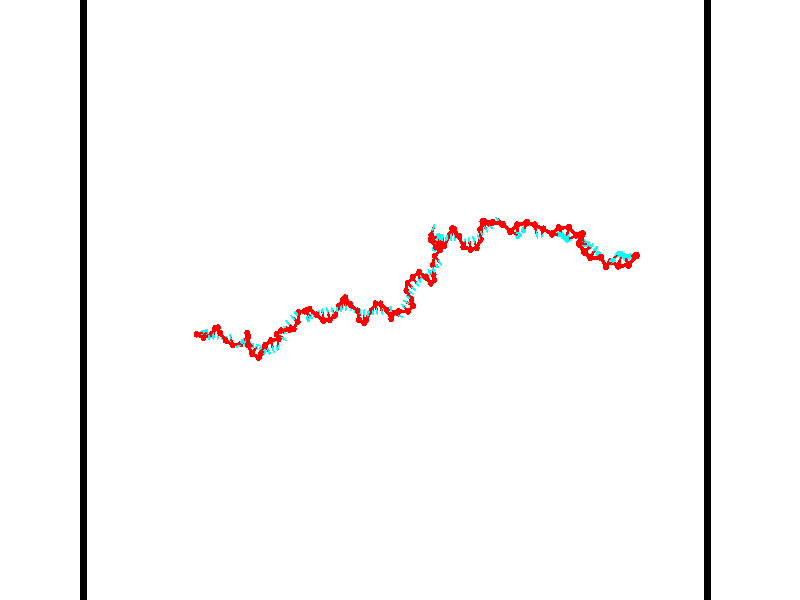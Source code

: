 // switches for output
#declare DRAW_BASES = 1; // possible values are 0, 1; only relevant for DNA ribbons
#declare DRAW_BASES_TYPE = 3; // possible values are 1, 2, 3; only relevant for DNA ribbons
#declare DRAW_FOG = 0; // set to 1 to enable fog

#include "colors.inc"

#include "transforms.inc"
background { rgb <1, 1, 1>}

#default {
   normal{
       ripples 0.25
       frequency 0.20
       turbulence 0.2
       lambda 5
   }
	finish {
		phong 0.1
		phong_size 40.
	}
}

// original window dimensions: 1024x640


// camera settings

camera {
	sky <-0, 1, 0>
	up <-0, 1, 0>
	right 1.6 * <0.99995, 0, 0.00999983>
	location <54.4867, 55, 106.329>
	look_at <55, 55, 55.0001>
	direction <0.513302, 0, -51.3289>
	angle 67.0682
}


# declare cpy_camera_pos = <54.4867, 55, 106.329>;
# if (DRAW_FOG = 1)
fog {
	fog_type 2
	up vnormalize(cpy_camera_pos)
	color rgbt<1,1,1,0.3>
	distance 1e-5
	fog_alt 3e-3
	fog_offset 88
}
# end


// LIGHTS

# declare lum = 6;
global_settings {
	ambient_light rgb lum * <0.05, 0.05, 0.05>
	max_trace_level 15
}# declare cpy_direct_light_amount = 0.25;
light_source
{	1000 * <-0.98995, -1, 1.00995>,
	rgb lum * cpy_direct_light_amount
	parallel
}

light_source
{	1000 * <0.98995, 1, -1.00995>,
	rgb lum * cpy_direct_light_amount
	parallel
}

// strand 0

// nucleotide -1

// particle -1
sphere {
	<36.337280, 52.366905, 50.621075> 0.250000
	pigment { color rgbt <1,0,0,0> }
	no_shadow
}
cylinder {
	<36.548260, 52.435894, 50.288315>,  <36.674847, 52.477287, 50.088661>, 0.100000
	pigment { color rgbt <1,0,0,0> }
	no_shadow
}
cylinder {
	<36.548260, 52.435894, 50.288315>,  <36.337280, 52.366905, 50.621075>, 0.100000
	pigment { color rgbt <1,0,0,0> }
	no_shadow
}

// particle -1
sphere {
	<36.548260, 52.435894, 50.288315> 0.100000
	pigment { color rgbt <1,0,0,0> }
	no_shadow
}
sphere {
	0, 1
	scale<0.080000,0.200000,0.300000>
	matrix <0.824666, 0.131484, 0.550126,
		0.204263, -0.976199, -0.072882,
		0.527450, 0.172473, -0.831895,
		36.706493, 52.487637, 50.038746>
	pigment { color rgbt <0,1,1,0> }
	no_shadow
}
cylinder {
	<36.994469, 52.116947, 50.754181>,  <36.337280, 52.366905, 50.621075>, 0.130000
	pigment { color rgbt <1,0,0,0> }
	no_shadow
}

// nucleotide -1

// particle -1
sphere {
	<36.994469, 52.116947, 50.754181> 0.250000
	pigment { color rgbt <1,0,0,0> }
	no_shadow
}
cylinder {
	<37.043911, 52.366837, 50.445778>,  <37.073578, 52.516769, 50.260738>, 0.100000
	pigment { color rgbt <1,0,0,0> }
	no_shadow
}
cylinder {
	<37.043911, 52.366837, 50.445778>,  <36.994469, 52.116947, 50.754181>, 0.100000
	pigment { color rgbt <1,0,0,0> }
	no_shadow
}

// particle -1
sphere {
	<37.043911, 52.366837, 50.445778> 0.100000
	pigment { color rgbt <1,0,0,0> }
	no_shadow
}
sphere {
	0, 1
	scale<0.080000,0.200000,0.300000>
	matrix <0.849855, 0.334484, 0.407267,
		0.512316, -0.705582, -0.489577,
		0.123605, 0.624719, -0.771004,
		37.080994, 52.554253, 50.214478>
	pigment { color rgbt <0,1,1,0> }
	no_shadow
}
cylinder {
	<37.575336, 52.361397, 50.239944>,  <36.994469, 52.116947, 50.754181>, 0.130000
	pigment { color rgbt <1,0,0,0> }
	no_shadow
}

// nucleotide -1

// particle -1
sphere {
	<37.575336, 52.361397, 50.239944> 0.250000
	pigment { color rgbt <1,0,0,0> }
	no_shadow
}
cylinder {
	<37.571590, 52.242752, 50.621925>,  <37.569344, 52.171566, 50.851112>, 0.100000
	pigment { color rgbt <1,0,0,0> }
	no_shadow
}
cylinder {
	<37.571590, 52.242752, 50.621925>,  <37.575336, 52.361397, 50.239944>, 0.100000
	pigment { color rgbt <1,0,0,0> }
	no_shadow
}

// particle -1
sphere {
	<37.571590, 52.242752, 50.621925> 0.100000
	pigment { color rgbt <1,0,0,0> }
	no_shadow
}
sphere {
	0, 1
	scale<0.080000,0.200000,0.300000>
	matrix <0.977857, 0.196947, 0.070761,
		-0.209064, 0.934469, 0.288201,
		-0.009364, -0.296613, 0.954952,
		37.568783, 52.153767, 50.908409>
	pigment { color rgbt <0,1,1,0> }
	no_shadow
}
cylinder {
	<38.026047, 52.862247, 50.616688>,  <37.575336, 52.361397, 50.239944>, 0.130000
	pigment { color rgbt <1,0,0,0> }
	no_shadow
}

// nucleotide -1

// particle -1
sphere {
	<38.026047, 52.862247, 50.616688> 0.250000
	pigment { color rgbt <1,0,0,0> }
	no_shadow
}
cylinder {
	<38.002277, 52.514954, 50.813721>,  <37.988014, 52.306576, 50.931942>, 0.100000
	pigment { color rgbt <1,0,0,0> }
	no_shadow
}
cylinder {
	<38.002277, 52.514954, 50.813721>,  <38.026047, 52.862247, 50.616688>, 0.100000
	pigment { color rgbt <1,0,0,0> }
	no_shadow
}

// particle -1
sphere {
	<38.002277, 52.514954, 50.813721> 0.100000
	pigment { color rgbt <1,0,0,0> }
	no_shadow
}
sphere {
	0, 1
	scale<0.080000,0.200000,0.300000>
	matrix <0.990601, 0.009611, 0.136447,
		-0.123203, 0.496060, 0.859503,
		-0.059425, -0.868235, 0.492581,
		37.984451, 52.254482, 50.961494>
	pigment { color rgbt <0,1,1,0> }
	no_shadow
}
cylinder {
	<38.439636, 52.901623, 51.151917>,  <38.026047, 52.862247, 50.616688>, 0.130000
	pigment { color rgbt <1,0,0,0> }
	no_shadow
}

// nucleotide -1

// particle -1
sphere {
	<38.439636, 52.901623, 51.151917> 0.250000
	pigment { color rgbt <1,0,0,0> }
	no_shadow
}
cylinder {
	<38.414715, 52.510178, 51.073502>,  <38.399761, 52.275311, 51.026451>, 0.100000
	pigment { color rgbt <1,0,0,0> }
	no_shadow
}
cylinder {
	<38.414715, 52.510178, 51.073502>,  <38.439636, 52.901623, 51.151917>, 0.100000
	pigment { color rgbt <1,0,0,0> }
	no_shadow
}

// particle -1
sphere {
	<38.414715, 52.510178, 51.073502> 0.100000
	pigment { color rgbt <1,0,0,0> }
	no_shadow
}
sphere {
	0, 1
	scale<0.080000,0.200000,0.300000>
	matrix <0.997814, -0.065411, 0.009424,
		-0.022046, -0.195025, 0.980551,
		-0.062301, -0.978615, -0.196040,
		38.396023, 52.216595, 51.014690>
	pigment { color rgbt <0,1,1,0> }
	no_shadow
}
cylinder {
	<38.795418, 52.513153, 51.660065>,  <38.439636, 52.901623, 51.151917>, 0.130000
	pigment { color rgbt <1,0,0,0> }
	no_shadow
}

// nucleotide -1

// particle -1
sphere {
	<38.795418, 52.513153, 51.660065> 0.250000
	pigment { color rgbt <1,0,0,0> }
	no_shadow
}
cylinder {
	<38.776230, 52.314495, 51.313416>,  <38.764717, 52.195301, 51.105427>, 0.100000
	pigment { color rgbt <1,0,0,0> }
	no_shadow
}
cylinder {
	<38.776230, 52.314495, 51.313416>,  <38.795418, 52.513153, 51.660065>, 0.100000
	pigment { color rgbt <1,0,0,0> }
	no_shadow
}

// particle -1
sphere {
	<38.776230, 52.314495, 51.313416> 0.100000
	pigment { color rgbt <1,0,0,0> }
	no_shadow
}
sphere {
	0, 1
	scale<0.080000,0.200000,0.300000>
	matrix <0.998717, -0.009753, -0.049694,
		0.016228, -0.867899, 0.496476,
		-0.047972, -0.496645, -0.866627,
		38.761837, 52.165501, 51.053429>
	pigment { color rgbt <0,1,1,0> }
	no_shadow
}
cylinder {
	<39.290607, 51.964352, 51.684464>,  <38.795418, 52.513153, 51.660065>, 0.130000
	pigment { color rgbt <1,0,0,0> }
	no_shadow
}

// nucleotide -1

// particle -1
sphere {
	<39.290607, 51.964352, 51.684464> 0.250000
	pigment { color rgbt <1,0,0,0> }
	no_shadow
}
cylinder {
	<39.217327, 52.030628, 51.296860>,  <39.173359, 52.070393, 51.064297>, 0.100000
	pigment { color rgbt <1,0,0,0> }
	no_shadow
}
cylinder {
	<39.217327, 52.030628, 51.296860>,  <39.290607, 51.964352, 51.684464>, 0.100000
	pigment { color rgbt <1,0,0,0> }
	no_shadow
}

// particle -1
sphere {
	<39.217327, 52.030628, 51.296860> 0.100000
	pigment { color rgbt <1,0,0,0> }
	no_shadow
}
sphere {
	0, 1
	scale<0.080000,0.200000,0.300000>
	matrix <0.945958, 0.298009, -0.127881,
		0.267585, -0.940073, -0.211331,
		-0.183196, 0.165691, -0.969013,
		39.162369, 52.080338, 51.006157>
	pigment { color rgbt <0,1,1,0> }
	no_shadow
}
cylinder {
	<39.814568, 51.578346, 51.290344>,  <39.290607, 51.964352, 51.684464>, 0.130000
	pigment { color rgbt <1,0,0,0> }
	no_shadow
}

// nucleotide -1

// particle -1
sphere {
	<39.814568, 51.578346, 51.290344> 0.250000
	pigment { color rgbt <1,0,0,0> }
	no_shadow
}
cylinder {
	<39.670700, 51.912865, 51.124813>,  <39.584381, 52.113575, 51.025494>, 0.100000
	pigment { color rgbt <1,0,0,0> }
	no_shadow
}
cylinder {
	<39.670700, 51.912865, 51.124813>,  <39.814568, 51.578346, 51.290344>, 0.100000
	pigment { color rgbt <1,0,0,0> }
	no_shadow
}

// particle -1
sphere {
	<39.670700, 51.912865, 51.124813> 0.100000
	pigment { color rgbt <1,0,0,0> }
	no_shadow
}
sphere {
	0, 1
	scale<0.080000,0.200000,0.300000>
	matrix <0.931653, 0.346393, -0.109703,
		0.051604, -0.425004, -0.903719,
		-0.359666, 0.836292, -0.413832,
		39.562801, 52.163754, 51.000664>
	pigment { color rgbt <0,1,1,0> }
	no_shadow
}
cylinder {
	<40.391930, 51.621296, 50.683018>,  <39.814568, 51.578346, 51.290344>, 0.130000
	pigment { color rgbt <1,0,0,0> }
	no_shadow
}

// nucleotide -1

// particle -1
sphere {
	<40.391930, 51.621296, 50.683018> 0.250000
	pigment { color rgbt <1,0,0,0> }
	no_shadow
}
cylinder {
	<40.360783, 51.555515, 51.076340>,  <40.342094, 51.516048, 51.312332>, 0.100000
	pigment { color rgbt <1,0,0,0> }
	no_shadow
}
cylinder {
	<40.360783, 51.555515, 51.076340>,  <40.391930, 51.621296, 50.683018>, 0.100000
	pigment { color rgbt <1,0,0,0> }
	no_shadow
}

// particle -1
sphere {
	<40.360783, 51.555515, 51.076340> 0.100000
	pigment { color rgbt <1,0,0,0> }
	no_shadow
}
sphere {
	0, 1
	scale<0.080000,0.200000,0.300000>
	matrix <-0.223536, 0.964070, 0.143528,
		-0.971580, -0.208628, -0.111831,
		-0.077869, -0.164447, 0.983308,
		40.337421, 51.506180, 51.371330>
	pigment { color rgbt <0,1,1,0> }
	no_shadow
}
cylinder {
	<41.041309, 52.093922, 50.851627>,  <40.391930, 51.621296, 50.683018>, 0.130000
	pigment { color rgbt <1,0,0,0> }
	no_shadow
}

// nucleotide -1

// particle -1
sphere {
	<41.041309, 52.093922, 50.851627> 0.250000
	pigment { color rgbt <1,0,0,0> }
	no_shadow
}
cylinder {
	<40.876907, 51.978092, 51.197395>,  <40.778267, 51.908592, 51.404858>, 0.100000
	pigment { color rgbt <1,0,0,0> }
	no_shadow
}
cylinder {
	<40.876907, 51.978092, 51.197395>,  <41.041309, 52.093922, 50.851627>, 0.100000
	pigment { color rgbt <1,0,0,0> }
	no_shadow
}

// particle -1
sphere {
	<40.876907, 51.978092, 51.197395> 0.100000
	pigment { color rgbt <1,0,0,0> }
	no_shadow
}
sphere {
	0, 1
	scale<0.080000,0.200000,0.300000>
	matrix <0.911498, -0.146947, 0.384160,
		0.015781, 0.945807, 0.324345,
		-0.411002, -0.289577, 0.864420,
		40.753605, 51.891220, 51.456722>
	pigment { color rgbt <0,1,1,0> }
	no_shadow
}
cylinder {
	<41.204281, 52.503941, 51.572369>,  <41.041309, 52.093922, 50.851627>, 0.130000
	pigment { color rgbt <1,0,0,0> }
	no_shadow
}

// nucleotide -1

// particle -1
sphere {
	<41.204281, 52.503941, 51.572369> 0.250000
	pigment { color rgbt <1,0,0,0> }
	no_shadow
}
cylinder {
	<41.131496, 52.112446, 51.610237>,  <41.087826, 51.877548, 51.632957>, 0.100000
	pigment { color rgbt <1,0,0,0> }
	no_shadow
}
cylinder {
	<41.131496, 52.112446, 51.610237>,  <41.204281, 52.503941, 51.572369>, 0.100000
	pigment { color rgbt <1,0,0,0> }
	no_shadow
}

// particle -1
sphere {
	<41.131496, 52.112446, 51.610237> 0.100000
	pigment { color rgbt <1,0,0,0> }
	no_shadow
}
sphere {
	0, 1
	scale<0.080000,0.200000,0.300000>
	matrix <0.926548, -0.138425, 0.349783,
		-0.329242, 0.151360, 0.932035,
		-0.181960, -0.978738, 0.094667,
		41.076908, 51.818825, 51.638638>
	pigment { color rgbt <0,1,1,0> }
	no_shadow
}
cylinder {
	<41.483551, 52.292934, 52.203739>,  <41.204281, 52.503941, 51.572369>, 0.130000
	pigment { color rgbt <1,0,0,0> }
	no_shadow
}

// nucleotide -1

// particle -1
sphere {
	<41.483551, 52.292934, 52.203739> 0.250000
	pigment { color rgbt <1,0,0,0> }
	no_shadow
}
cylinder {
	<41.457649, 51.984749, 51.950066>,  <41.442108, 51.799839, 51.797859>, 0.100000
	pigment { color rgbt <1,0,0,0> }
	no_shadow
}
cylinder {
	<41.457649, 51.984749, 51.950066>,  <41.483551, 52.292934, 52.203739>, 0.100000
	pigment { color rgbt <1,0,0,0> }
	no_shadow
}

// particle -1
sphere {
	<41.457649, 51.984749, 51.950066> 0.100000
	pigment { color rgbt <1,0,0,0> }
	no_shadow
}
sphere {
	0, 1
	scale<0.080000,0.200000,0.300000>
	matrix <0.923734, -0.286707, 0.253998,
		-0.377522, -0.569374, 0.730267,
		-0.064753, -0.770462, -0.634188,
		41.438225, 51.753609, 51.759808>
	pigment { color rgbt <0,1,1,0> }
	no_shadow
}
cylinder {
	<41.515789, 51.681416, 52.560577>,  <41.483551, 52.292934, 52.203739>, 0.130000
	pigment { color rgbt <1,0,0,0> }
	no_shadow
}

// nucleotide -1

// particle -1
sphere {
	<41.515789, 51.681416, 52.560577> 0.250000
	pigment { color rgbt <1,0,0,0> }
	no_shadow
}
cylinder {
	<41.650967, 51.616486, 52.189751>,  <41.732071, 51.577530, 51.967255>, 0.100000
	pigment { color rgbt <1,0,0,0> }
	no_shadow
}
cylinder {
	<41.650967, 51.616486, 52.189751>,  <41.515789, 51.681416, 52.560577>, 0.100000
	pigment { color rgbt <1,0,0,0> }
	no_shadow
}

// particle -1
sphere {
	<41.650967, 51.616486, 52.189751> 0.100000
	pigment { color rgbt <1,0,0,0> }
	no_shadow
}
sphere {
	0, 1
	scale<0.080000,0.200000,0.300000>
	matrix <0.925511, -0.121605, 0.358665,
		-0.170955, -0.979216, 0.109135,
		0.337940, -0.162322, -0.927065,
		41.752350, 51.567791, 51.911633>
	pigment { color rgbt <0,1,1,0> }
	no_shadow
}
cylinder {
	<41.856037, 51.022446, 52.479809>,  <41.515789, 51.681416, 52.560577>, 0.130000
	pigment { color rgbt <1,0,0,0> }
	no_shadow
}

// nucleotide -1

// particle -1
sphere {
	<41.856037, 51.022446, 52.479809> 0.250000
	pigment { color rgbt <1,0,0,0> }
	no_shadow
}
cylinder {
	<42.027222, 51.288292, 52.234814>,  <42.129932, 51.447800, 52.087818>, 0.100000
	pigment { color rgbt <1,0,0,0> }
	no_shadow
}
cylinder {
	<42.027222, 51.288292, 52.234814>,  <41.856037, 51.022446, 52.479809>, 0.100000
	pigment { color rgbt <1,0,0,0> }
	no_shadow
}

// particle -1
sphere {
	<42.027222, 51.288292, 52.234814> 0.100000
	pigment { color rgbt <1,0,0,0> }
	no_shadow
}
sphere {
	0, 1
	scale<0.080000,0.200000,0.300000>
	matrix <0.901651, -0.267260, 0.339996,
		0.062274, -0.697751, -0.713628,
		0.427957, 0.664617, -0.612485,
		42.155609, 51.487679, 52.051067>
	pigment { color rgbt <0,1,1,0> }
	no_shadow
}
cylinder {
	<42.343685, 50.670204, 51.993542>,  <41.856037, 51.022446, 52.479809>, 0.130000
	pigment { color rgbt <1,0,0,0> }
	no_shadow
}

// nucleotide -1

// particle -1
sphere {
	<42.343685, 50.670204, 51.993542> 0.250000
	pigment { color rgbt <1,0,0,0> }
	no_shadow
}
cylinder {
	<42.431610, 51.053596, 52.066196>,  <42.484364, 51.283634, 52.109787>, 0.100000
	pigment { color rgbt <1,0,0,0> }
	no_shadow
}
cylinder {
	<42.431610, 51.053596, 52.066196>,  <42.343685, 50.670204, 51.993542>, 0.100000
	pigment { color rgbt <1,0,0,0> }
	no_shadow
}

// particle -1
sphere {
	<42.431610, 51.053596, 52.066196> 0.100000
	pigment { color rgbt <1,0,0,0> }
	no_shadow
}
sphere {
	0, 1
	scale<0.080000,0.200000,0.300000>
	matrix <0.905161, -0.269824, 0.328449,
		0.363822, 0.092211, -0.926893,
		0.219811, 0.958484, 0.181633,
		42.497555, 51.341141, 52.120686>
	pigment { color rgbt <0,1,1,0> }
	no_shadow
}
cylinder {
	<42.667412, 51.019821, 52.658749>,  <42.343685, 50.670204, 51.993542>, 0.130000
	pigment { color rgbt <1,0,0,0> }
	no_shadow
}

// nucleotide -1

// particle -1
sphere {
	<42.667412, 51.019821, 52.658749> 0.250000
	pigment { color rgbt <1,0,0,0> }
	no_shadow
}
cylinder {
	<42.928459, 51.117058, 52.945801>,  <43.085087, 51.175400, 53.118034>, 0.100000
	pigment { color rgbt <1,0,0,0> }
	no_shadow
}
cylinder {
	<42.928459, 51.117058, 52.945801>,  <42.667412, 51.019821, 52.658749>, 0.100000
	pigment { color rgbt <1,0,0,0> }
	no_shadow
}

// particle -1
sphere {
	<42.928459, 51.117058, 52.945801> 0.100000
	pigment { color rgbt <1,0,0,0> }
	no_shadow
}
sphere {
	0, 1
	scale<0.080000,0.200000,0.300000>
	matrix <0.748570, -0.060370, -0.660302,
		-0.117190, 0.968123, -0.221369,
		0.652618, 0.243091, 0.717633,
		43.124245, 51.189983, 53.161091>
	pigment { color rgbt <0,1,1,0> }
	no_shadow
}
cylinder {
	<43.021408, 51.643307, 52.559864>,  <42.667412, 51.019821, 52.658749>, 0.130000
	pigment { color rgbt <1,0,0,0> }
	no_shadow
}

// nucleotide -1

// particle -1
sphere {
	<43.021408, 51.643307, 52.559864> 0.250000
	pigment { color rgbt <1,0,0,0> }
	no_shadow
}
cylinder {
	<43.259277, 51.402252, 52.772728>,  <43.401997, 51.257618, 52.900448>, 0.100000
	pigment { color rgbt <1,0,0,0> }
	no_shadow
}
cylinder {
	<43.259277, 51.402252, 52.772728>,  <43.021408, 51.643307, 52.559864>, 0.100000
	pigment { color rgbt <1,0,0,0> }
	no_shadow
}

// particle -1
sphere {
	<43.259277, 51.402252, 52.772728> 0.100000
	pigment { color rgbt <1,0,0,0> }
	no_shadow
}
sphere {
	0, 1
	scale<0.080000,0.200000,0.300000>
	matrix <0.777194, 0.261507, -0.572349,
		0.205757, 0.753950, 0.623878,
		0.594671, -0.602639, 0.532159,
		43.437679, 51.221462, 52.932377>
	pigment { color rgbt <0,1,1,0> }
	no_shadow
}
cylinder {
	<43.591202, 52.018673, 52.757980>,  <43.021408, 51.643307, 52.559864>, 0.130000
	pigment { color rgbt <1,0,0,0> }
	no_shadow
}

// nucleotide -1

// particle -1
sphere {
	<43.591202, 52.018673, 52.757980> 0.250000
	pigment { color rgbt <1,0,0,0> }
	no_shadow
}
cylinder {
	<43.699898, 51.633926, 52.745506>,  <43.765118, 51.403080, 52.738022>, 0.100000
	pigment { color rgbt <1,0,0,0> }
	no_shadow
}
cylinder {
	<43.699898, 51.633926, 52.745506>,  <43.591202, 52.018673, 52.757980>, 0.100000
	pigment { color rgbt <1,0,0,0> }
	no_shadow
}

// particle -1
sphere {
	<43.699898, 51.633926, 52.745506> 0.100000
	pigment { color rgbt <1,0,0,0> }
	no_shadow
}
sphere {
	0, 1
	scale<0.080000,0.200000,0.300000>
	matrix <0.856974, 0.256600, -0.446936,
		0.437893, 0.094729, 0.894022,
		0.271744, -0.961864, -0.031183,
		43.781422, 51.345367, 52.736153>
	pigment { color rgbt <0,1,1,0> }
	no_shadow
}
cylinder {
	<44.291515, 52.125080, 52.783710>,  <43.591202, 52.018673, 52.757980>, 0.130000
	pigment { color rgbt <1,0,0,0> }
	no_shadow
}

// nucleotide -1

// particle -1
sphere {
	<44.291515, 52.125080, 52.783710> 0.250000
	pigment { color rgbt <1,0,0,0> }
	no_shadow
}
cylinder {
	<44.197395, 51.767063, 52.632172>,  <44.140923, 51.552254, 52.541248>, 0.100000
	pigment { color rgbt <1,0,0,0> }
	no_shadow
}
cylinder {
	<44.197395, 51.767063, 52.632172>,  <44.291515, 52.125080, 52.783710>, 0.100000
	pigment { color rgbt <1,0,0,0> }
	no_shadow
}

// particle -1
sphere {
	<44.197395, 51.767063, 52.632172> 0.100000
	pigment { color rgbt <1,0,0,0> }
	no_shadow
}
sphere {
	0, 1
	scale<0.080000,0.200000,0.300000>
	matrix <0.720341, 0.101087, -0.686215,
		0.652490, -0.434367, 0.620953,
		-0.235298, -0.895046, -0.378851,
		44.126804, 51.498550, 52.518517>
	pigment { color rgbt <0,1,1,0> }
	no_shadow
}
cylinder {
	<44.211094, 52.512417, 53.439793>,  <44.291515, 52.125080, 52.783710>, 0.130000
	pigment { color rgbt <1,0,0,0> }
	no_shadow
}

// nucleotide -1

// particle -1
sphere {
	<44.211094, 52.512417, 53.439793> 0.250000
	pigment { color rgbt <1,0,0,0> }
	no_shadow
}
cylinder {
	<44.540569, 52.319256, 53.320896>,  <44.738255, 52.203358, 53.249557>, 0.100000
	pigment { color rgbt <1,0,0,0> }
	no_shadow
}
cylinder {
	<44.540569, 52.319256, 53.320896>,  <44.211094, 52.512417, 53.439793>, 0.100000
	pigment { color rgbt <1,0,0,0> }
	no_shadow
}

// particle -1
sphere {
	<44.540569, 52.319256, 53.320896> 0.100000
	pigment { color rgbt <1,0,0,0> }
	no_shadow
}
sphere {
	0, 1
	scale<0.080000,0.200000,0.300000>
	matrix <0.523171, 0.849357, 0.069885,
		0.218713, -0.213069, 0.952243,
		0.823685, -0.482901, -0.297238,
		44.787674, 52.174385, 53.231724>
	pigment { color rgbt <0,1,1,0> }
	no_shadow
}
cylinder {
	<44.703411, 52.796764, 53.966530>,  <44.211094, 52.512417, 53.439793>, 0.130000
	pigment { color rgbt <1,0,0,0> }
	no_shadow
}

// nucleotide -1

// particle -1
sphere {
	<44.703411, 52.796764, 53.966530> 0.250000
	pigment { color rgbt <1,0,0,0> }
	no_shadow
}
cylinder {
	<44.793259, 52.698265, 53.589401>,  <44.847168, 52.639164, 53.363125>, 0.100000
	pigment { color rgbt <1,0,0,0> }
	no_shadow
}
cylinder {
	<44.793259, 52.698265, 53.589401>,  <44.703411, 52.796764, 53.966530>, 0.100000
	pigment { color rgbt <1,0,0,0> }
	no_shadow
}

// particle -1
sphere {
	<44.793259, 52.698265, 53.589401> 0.100000
	pigment { color rgbt <1,0,0,0> }
	no_shadow
}
sphere {
	0, 1
	scale<0.080000,0.200000,0.300000>
	matrix <0.415909, 0.899213, -0.135774,
		0.881231, -0.361631, 0.304394,
		0.224615, -0.246249, -0.942820,
		44.860641, 52.624390, 53.306557>
	pigment { color rgbt <0,1,1,0> }
	no_shadow
}
cylinder {
	<45.417088, 52.835609, 53.833382>,  <44.703411, 52.796764, 53.966530>, 0.130000
	pigment { color rgbt <1,0,0,0> }
	no_shadow
}

// nucleotide -1

// particle -1
sphere {
	<45.417088, 52.835609, 53.833382> 0.250000
	pigment { color rgbt <1,0,0,0> }
	no_shadow
}
cylinder {
	<45.177914, 52.921120, 53.524376>,  <45.034409, 52.972427, 53.338974>, 0.100000
	pigment { color rgbt <1,0,0,0> }
	no_shadow
}
cylinder {
	<45.177914, 52.921120, 53.524376>,  <45.417088, 52.835609, 53.833382>, 0.100000
	pigment { color rgbt <1,0,0,0> }
	no_shadow
}

// particle -1
sphere {
	<45.177914, 52.921120, 53.524376> 0.100000
	pigment { color rgbt <1,0,0,0> }
	no_shadow
}
sphere {
	0, 1
	scale<0.080000,0.200000,0.300000>
	matrix <0.479717, 0.867554, -0.131232,
		0.642140, -0.449055, -0.621293,
		-0.597936, 0.213775, -0.772511,
		44.998531, 52.985252, 53.292622>
	pigment { color rgbt <0,1,1,0> }
	no_shadow
}
cylinder {
	<45.664288, 52.866619, 53.124725>,  <45.417088, 52.835609, 53.833382>, 0.130000
	pigment { color rgbt <1,0,0,0> }
	no_shadow
}

// nucleotide -1

// particle -1
sphere {
	<45.664288, 52.866619, 53.124725> 0.250000
	pigment { color rgbt <1,0,0,0> }
	no_shadow
}
cylinder {
	<45.380028, 53.141609, 53.184525>,  <45.209473, 53.306602, 53.220406>, 0.100000
	pigment { color rgbt <1,0,0,0> }
	no_shadow
}
cylinder {
	<45.380028, 53.141609, 53.184525>,  <45.664288, 52.866619, 53.124725>, 0.100000
	pigment { color rgbt <1,0,0,0> }
	no_shadow
}

// particle -1
sphere {
	<45.380028, 53.141609, 53.184525> 0.100000
	pigment { color rgbt <1,0,0,0> }
	no_shadow
}
sphere {
	0, 1
	scale<0.080000,0.200000,0.300000>
	matrix <0.678587, 0.725884, -0.112303,
		-0.185726, 0.021641, -0.982363,
		-0.710651, 0.687477, 0.149501,
		45.166832, 53.347851, 53.229374>
	pigment { color rgbt <0,1,1,0> }
	no_shadow
}
cylinder {
	<45.963985, 53.400539, 52.753078>,  <45.664288, 52.866619, 53.124725>, 0.130000
	pigment { color rgbt <1,0,0,0> }
	no_shadow
}

// nucleotide -1

// particle -1
sphere {
	<45.963985, 53.400539, 52.753078> 0.250000
	pigment { color rgbt <1,0,0,0> }
	no_shadow
}
cylinder {
	<45.754601, 53.583702, 53.040497>,  <45.628971, 53.693600, 53.212948>, 0.100000
	pigment { color rgbt <1,0,0,0> }
	no_shadow
}
cylinder {
	<45.754601, 53.583702, 53.040497>,  <45.963985, 53.400539, 52.753078>, 0.100000
	pigment { color rgbt <1,0,0,0> }
	no_shadow
}

// particle -1
sphere {
	<45.754601, 53.583702, 53.040497> 0.100000
	pigment { color rgbt <1,0,0,0> }
	no_shadow
}
sphere {
	0, 1
	scale<0.080000,0.200000,0.300000>
	matrix <0.717388, 0.691865, 0.081712,
		-0.459718, 0.558247, -0.690666,
		-0.523463, 0.457911, 0.718543,
		45.597561, 53.721077, 53.256062>
	pigment { color rgbt <0,1,1,0> }
	no_shadow
}
cylinder {
	<45.995255, 54.098492, 52.527699>,  <45.963985, 53.400539, 52.753078>, 0.130000
	pigment { color rgbt <1,0,0,0> }
	no_shadow
}

// nucleotide -1

// particle -1
sphere {
	<45.995255, 54.098492, 52.527699> 0.250000
	pigment { color rgbt <1,0,0,0> }
	no_shadow
}
cylinder {
	<45.937462, 54.052544, 52.920826>,  <45.902786, 54.024975, 53.156700>, 0.100000
	pigment { color rgbt <1,0,0,0> }
	no_shadow
}
cylinder {
	<45.937462, 54.052544, 52.920826>,  <45.995255, 54.098492, 52.527699>, 0.100000
	pigment { color rgbt <1,0,0,0> }
	no_shadow
}

// particle -1
sphere {
	<45.937462, 54.052544, 52.920826> 0.100000
	pigment { color rgbt <1,0,0,0> }
	no_shadow
}
sphere {
	0, 1
	scale<0.080000,0.200000,0.300000>
	matrix <0.740359, 0.646426, 0.184397,
		-0.656500, 0.754280, -0.008350,
		-0.144485, -0.114875, 0.982816,
		45.894115, 54.018082, 53.215672>
	pigment { color rgbt <0,1,1,0> }
	no_shadow
}
cylinder {
	<46.809341, 54.260391, 52.718872>,  <45.995255, 54.098492, 52.527699>, 0.130000
	pigment { color rgbt <1,0,0,0> }
	no_shadow
}

// nucleotide -1

// particle -1
sphere {
	<46.809341, 54.260391, 52.718872> 0.250000
	pigment { color rgbt <1,0,0,0> }
	no_shadow
}
cylinder {
	<46.862629, 53.900074, 52.884193>,  <46.894604, 53.683884, 52.983387>, 0.100000
	pigment { color rgbt <1,0,0,0> }
	no_shadow
}
cylinder {
	<46.862629, 53.900074, 52.884193>,  <46.809341, 54.260391, 52.718872>, 0.100000
	pigment { color rgbt <1,0,0,0> }
	no_shadow
}

// particle -1
sphere {
	<46.862629, 53.900074, 52.884193> 0.100000
	pigment { color rgbt <1,0,0,0> }
	no_shadow
}
sphere {
	0, 1
	scale<0.080000,0.200000,0.300000>
	matrix <0.714115, 0.376414, 0.590214,
		-0.687235, 0.216517, 0.693418,
		0.133221, -0.900796, 0.413303,
		46.902596, 53.629837, 53.008183>
	pigment { color rgbt <0,1,1,0> }
	no_shadow
}
cylinder {
	<46.662094, 54.186192, 53.537586>,  <46.809341, 54.260391, 52.718872>, 0.130000
	pigment { color rgbt <1,0,0,0> }
	no_shadow
}

// nucleotide -1

// particle -1
sphere {
	<46.662094, 54.186192, 53.537586> 0.250000
	pigment { color rgbt <1,0,0,0> }
	no_shadow
}
cylinder {
	<46.941257, 53.957718, 53.364769>,  <47.108757, 53.820633, 53.261078>, 0.100000
	pigment { color rgbt <1,0,0,0> }
	no_shadow
}
cylinder {
	<46.941257, 53.957718, 53.364769>,  <46.662094, 54.186192, 53.537586>, 0.100000
	pigment { color rgbt <1,0,0,0> }
	no_shadow
}

// particle -1
sphere {
	<46.941257, 53.957718, 53.364769> 0.100000
	pigment { color rgbt <1,0,0,0> }
	no_shadow
}
sphere {
	0, 1
	scale<0.080000,0.200000,0.300000>
	matrix <0.715995, 0.542655, 0.439177,
		-0.016401, -0.615849, 0.787694,
		0.697913, -0.571188, -0.432044,
		47.150631, 53.786362, 53.235157>
	pigment { color rgbt <0,1,1,0> }
	no_shadow
}
cylinder {
	<47.185371, 54.349285, 54.016361>,  <46.662094, 54.186192, 53.537586>, 0.130000
	pigment { color rgbt <1,0,0,0> }
	no_shadow
}

// nucleotide -1

// particle -1
sphere {
	<47.185371, 54.349285, 54.016361> 0.250000
	pigment { color rgbt <1,0,0,0> }
	no_shadow
}
cylinder {
	<47.353821, 54.122272, 53.733360>,  <47.454891, 53.986065, 53.563560>, 0.100000
	pigment { color rgbt <1,0,0,0> }
	no_shadow
}
cylinder {
	<47.353821, 54.122272, 53.733360>,  <47.185371, 54.349285, 54.016361>, 0.100000
	pigment { color rgbt <1,0,0,0> }
	no_shadow
}

// particle -1
sphere {
	<47.353821, 54.122272, 53.733360> 0.100000
	pigment { color rgbt <1,0,0,0> }
	no_shadow
}
sphere {
	0, 1
	scale<0.080000,0.200000,0.300000>
	matrix <0.906888, 0.275994, 0.318403,
		0.014563, -0.775714, 0.630916,
		0.421119, -0.567534, -0.707505,
		47.480156, 53.952011, 53.521111>
	pigment { color rgbt <0,1,1,0> }
	no_shadow
}
cylinder {
	<47.807995, 53.935360, 54.249626>,  <47.185371, 54.349285, 54.016361>, 0.130000
	pigment { color rgbt <1,0,0,0> }
	no_shadow
}

// nucleotide -1

// particle -1
sphere {
	<47.807995, 53.935360, 54.249626> 0.250000
	pigment { color rgbt <1,0,0,0> }
	no_shadow
}
cylinder {
	<47.863571, 54.016792, 53.861965>,  <47.896919, 54.065651, 53.629368>, 0.100000
	pigment { color rgbt <1,0,0,0> }
	no_shadow
}
cylinder {
	<47.863571, 54.016792, 53.861965>,  <47.807995, 53.935360, 54.249626>, 0.100000
	pigment { color rgbt <1,0,0,0> }
	no_shadow
}

// particle -1
sphere {
	<47.863571, 54.016792, 53.861965> 0.100000
	pigment { color rgbt <1,0,0,0> }
	no_shadow
}
sphere {
	0, 1
	scale<0.080000,0.200000,0.300000>
	matrix <0.955053, 0.231229, 0.185494,
		0.261858, -0.951362, -0.162300,
		0.138943, 0.203578, -0.969150,
		47.905254, 54.077866, 53.571220>
	pigment { color rgbt <0,1,1,0> }
	no_shadow
}
cylinder {
	<48.365223, 53.521786, 53.998348>,  <47.807995, 53.935360, 54.249626>, 0.130000
	pigment { color rgbt <1,0,0,0> }
	no_shadow
}

// nucleotide -1

// particle -1
sphere {
	<48.365223, 53.521786, 53.998348> 0.250000
	pigment { color rgbt <1,0,0,0> }
	no_shadow
}
cylinder {
	<48.311291, 53.882126, 53.833286>,  <48.278931, 54.098331, 53.734249>, 0.100000
	pigment { color rgbt <1,0,0,0> }
	no_shadow
}
cylinder {
	<48.311291, 53.882126, 53.833286>,  <48.365223, 53.521786, 53.998348>, 0.100000
	pigment { color rgbt <1,0,0,0> }
	no_shadow
}

// particle -1
sphere {
	<48.311291, 53.882126, 53.833286> 0.100000
	pigment { color rgbt <1,0,0,0> }
	no_shadow
}
sphere {
	0, 1
	scale<0.080000,0.200000,0.300000>
	matrix <0.951210, 0.234320, 0.200733,
		0.277525, -0.365459, -0.888493,
		-0.134832, 0.900851, -0.412658,
		48.270840, 54.152382, 53.709488>
	pigment { color rgbt <0,1,1,0> }
	no_shadow
}
cylinder {
	<48.862705, 53.539993, 53.482220>,  <48.365223, 53.521786, 53.998348>, 0.130000
	pigment { color rgbt <1,0,0,0> }
	no_shadow
}

// nucleotide -1

// particle -1
sphere {
	<48.862705, 53.539993, 53.482220> 0.250000
	pigment { color rgbt <1,0,0,0> }
	no_shadow
}
cylinder {
	<48.766811, 53.917038, 53.575180>,  <48.709274, 54.143265, 53.630955>, 0.100000
	pigment { color rgbt <1,0,0,0> }
	no_shadow
}
cylinder {
	<48.766811, 53.917038, 53.575180>,  <48.862705, 53.539993, 53.482220>, 0.100000
	pigment { color rgbt <1,0,0,0> }
	no_shadow
}

// particle -1
sphere {
	<48.766811, 53.917038, 53.575180> 0.100000
	pigment { color rgbt <1,0,0,0> }
	no_shadow
}
sphere {
	0, 1
	scale<0.080000,0.200000,0.300000>
	matrix <0.964991, 0.205122, 0.163454,
		0.106403, 0.263451, -0.958787,
		-0.239730, 0.942613, 0.232402,
		48.694893, 54.199821, 53.644901>
	pigment { color rgbt <0,1,1,0> }
	no_shadow
}
cylinder {
	<49.316971, 53.877827, 53.118816>,  <48.862705, 53.539993, 53.482220>, 0.130000
	pigment { color rgbt <1,0,0,0> }
	no_shadow
}

// nucleotide -1

// particle -1
sphere {
	<49.316971, 53.877827, 53.118816> 0.250000
	pigment { color rgbt <1,0,0,0> }
	no_shadow
}
cylinder {
	<49.203838, 54.080864, 53.444359>,  <49.135960, 54.202686, 53.639683>, 0.100000
	pigment { color rgbt <1,0,0,0> }
	no_shadow
}
cylinder {
	<49.203838, 54.080864, 53.444359>,  <49.316971, 53.877827, 53.118816>, 0.100000
	pigment { color rgbt <1,0,0,0> }
	no_shadow
}

// particle -1
sphere {
	<49.203838, 54.080864, 53.444359> 0.100000
	pigment { color rgbt <1,0,0,0> }
	no_shadow
}
sphere {
	0, 1
	scale<0.080000,0.200000,0.300000>
	matrix <0.956952, 0.206989, 0.203466,
		-0.065181, 0.836365, -0.544284,
		-0.282832, 0.507591, 0.813853,
		49.118988, 54.233143, 53.688515>
	pigment { color rgbt <0,1,1,0> }
	no_shadow
}
cylinder {
	<49.633747, 54.534046, 53.133076>,  <49.316971, 53.877827, 53.118816>, 0.130000
	pigment { color rgbt <1,0,0,0> }
	no_shadow
}

// nucleotide -1

// particle -1
sphere {
	<49.633747, 54.534046, 53.133076> 0.250000
	pigment { color rgbt <1,0,0,0> }
	no_shadow
}
cylinder {
	<49.574928, 54.408901, 53.508415>,  <49.539639, 54.333813, 53.733620>, 0.100000
	pigment { color rgbt <1,0,0,0> }
	no_shadow
}
cylinder {
	<49.574928, 54.408901, 53.508415>,  <49.633747, 54.534046, 53.133076>, 0.100000
	pigment { color rgbt <1,0,0,0> }
	no_shadow
}

// particle -1
sphere {
	<49.574928, 54.408901, 53.508415> 0.100000
	pigment { color rgbt <1,0,0,0> }
	no_shadow
}
sphere {
	0, 1
	scale<0.080000,0.200000,0.300000>
	matrix <0.970425, 0.137984, 0.198082,
		-0.191450, 0.939721, 0.283321,
		-0.147048, -0.312865, 0.938345,
		49.530815, 54.315041, 53.789917>
	pigment { color rgbt <0,1,1,0> }
	no_shadow
}
cylinder {
	<49.988014, 54.969021, 53.551552>,  <49.633747, 54.534046, 53.133076>, 0.130000
	pigment { color rgbt <1,0,0,0> }
	no_shadow
}

// nucleotide -1

// particle -1
sphere {
	<49.988014, 54.969021, 53.551552> 0.250000
	pigment { color rgbt <1,0,0,0> }
	no_shadow
}
cylinder {
	<49.949917, 54.634026, 53.766785>,  <49.927059, 54.433029, 53.895924>, 0.100000
	pigment { color rgbt <1,0,0,0> }
	no_shadow
}
cylinder {
	<49.949917, 54.634026, 53.766785>,  <49.988014, 54.969021, 53.551552>, 0.100000
	pigment { color rgbt <1,0,0,0> }
	no_shadow
}

// particle -1
sphere {
	<49.949917, 54.634026, 53.766785> 0.100000
	pigment { color rgbt <1,0,0,0> }
	no_shadow
}
sphere {
	0, 1
	scale<0.080000,0.200000,0.300000>
	matrix <0.951307, 0.082612, 0.296969,
		-0.293162, 0.540169, 0.788843,
		-0.095245, -0.837492, 0.538085,
		49.921345, 54.382778, 53.928211>
	pigment { color rgbt <0,1,1,0> }
	no_shadow
}
cylinder {
	<50.280102, 55.169476, 54.193401>,  <49.988014, 54.969021, 53.551552>, 0.130000
	pigment { color rgbt <1,0,0,0> }
	no_shadow
}

// nucleotide -1

// particle -1
sphere {
	<50.280102, 55.169476, 54.193401> 0.250000
	pigment { color rgbt <1,0,0,0> }
	no_shadow
}
cylinder {
	<50.295956, 54.777180, 54.116898>,  <50.305466, 54.541801, 54.070995>, 0.100000
	pigment { color rgbt <1,0,0,0> }
	no_shadow
}
cylinder {
	<50.295956, 54.777180, 54.116898>,  <50.280102, 55.169476, 54.193401>, 0.100000
	pigment { color rgbt <1,0,0,0> }
	no_shadow
}

// particle -1
sphere {
	<50.295956, 54.777180, 54.116898> 0.100000
	pigment { color rgbt <1,0,0,0> }
	no_shadow
}
sphere {
	0, 1
	scale<0.080000,0.200000,0.300000>
	matrix <0.977518, -0.001616, 0.210845,
		-0.207092, -0.195320, 0.958625,
		0.039633, -0.980738, -0.191264,
		50.307846, 54.482960, 54.059517>
	pigment { color rgbt <0,1,1,0> }
	no_shadow
}
cylinder {
	<50.756306, 54.686634, 54.722202>,  <50.280102, 55.169476, 54.193401>, 0.130000
	pigment { color rgbt <1,0,0,0> }
	no_shadow
}

// nucleotide -1

// particle -1
sphere {
	<50.756306, 54.686634, 54.722202> 0.250000
	pigment { color rgbt <1,0,0,0> }
	no_shadow
}
cylinder {
	<50.746365, 54.518978, 54.359169>,  <50.740402, 54.418385, 54.141350>, 0.100000
	pigment { color rgbt <1,0,0,0> }
	no_shadow
}
cylinder {
	<50.746365, 54.518978, 54.359169>,  <50.756306, 54.686634, 54.722202>, 0.100000
	pigment { color rgbt <1,0,0,0> }
	no_shadow
}

// particle -1
sphere {
	<50.746365, 54.518978, 54.359169> 0.100000
	pigment { color rgbt <1,0,0,0> }
	no_shadow
}
sphere {
	0, 1
	scale<0.080000,0.200000,0.300000>
	matrix <0.973721, -0.215737, 0.072972,
		-0.226385, -0.881920, 0.413482,
		-0.024848, -0.419136, -0.907583,
		50.738911, 54.393238, 54.086895>
	pigment { color rgbt <0,1,1,0> }
	no_shadow
}
cylinder {
	<51.359955, 54.222301, 54.562012>,  <50.756306, 54.686634, 54.722202>, 0.130000
	pigment { color rgbt <1,0,0,0> }
	no_shadow
}

// nucleotide -1

// particle -1
sphere {
	<51.359955, 54.222301, 54.562012> 0.250000
	pigment { color rgbt <1,0,0,0> }
	no_shadow
}
cylinder {
	<51.249481, 54.245056, 54.178242>,  <51.183197, 54.258709, 53.947979>, 0.100000
	pigment { color rgbt <1,0,0,0> }
	no_shadow
}
cylinder {
	<51.249481, 54.245056, 54.178242>,  <51.359955, 54.222301, 54.562012>, 0.100000
	pigment { color rgbt <1,0,0,0> }
	no_shadow
}

// particle -1
sphere {
	<51.249481, 54.245056, 54.178242> 0.100000
	pigment { color rgbt <1,0,0,0> }
	no_shadow
}
sphere {
	0, 1
	scale<0.080000,0.200000,0.300000>
	matrix <0.818979, -0.508497, -0.265903,
		-0.502987, -0.859183, 0.093853,
		-0.276183, 0.056882, -0.959420,
		51.166626, 54.262123, 53.890415>
	pigment { color rgbt <0,1,1,0> }
	no_shadow
}
cylinder {
	<51.469849, 53.577034, 54.248627>,  <51.359955, 54.222301, 54.562012>, 0.130000
	pigment { color rgbt <1,0,0,0> }
	no_shadow
}

// nucleotide -1

// particle -1
sphere {
	<51.469849, 53.577034, 54.248627> 0.250000
	pigment { color rgbt <1,0,0,0> }
	no_shadow
}
cylinder {
	<51.493084, 53.875538, 53.983379>,  <51.507027, 54.054638, 53.824230>, 0.100000
	pigment { color rgbt <1,0,0,0> }
	no_shadow
}
cylinder {
	<51.493084, 53.875538, 53.983379>,  <51.469849, 53.577034, 54.248627>, 0.100000
	pigment { color rgbt <1,0,0,0> }
	no_shadow
}

// particle -1
sphere {
	<51.493084, 53.875538, 53.983379> 0.100000
	pigment { color rgbt <1,0,0,0> }
	no_shadow
}
sphere {
	0, 1
	scale<0.080000,0.200000,0.300000>
	matrix <0.946795, -0.251805, -0.200432,
		-0.316550, -0.616193, -0.721181,
		0.058092, 0.746258, -0.663117,
		51.510513, 54.099415, 53.784443>
	pigment { color rgbt <0,1,1,0> }
	no_shadow
}
cylinder {
	<51.883568, 53.329201, 53.624153>,  <51.469849, 53.577034, 54.248627>, 0.130000
	pigment { color rgbt <1,0,0,0> }
	no_shadow
}

// nucleotide -1

// particle -1
sphere {
	<51.883568, 53.329201, 53.624153> 0.250000
	pigment { color rgbt <1,0,0,0> }
	no_shadow
}
cylinder {
	<51.885487, 53.729195, 53.623608>,  <51.886639, 53.969193, 53.623280>, 0.100000
	pigment { color rgbt <1,0,0,0> }
	no_shadow
}
cylinder {
	<51.885487, 53.729195, 53.623608>,  <51.883568, 53.329201, 53.624153>, 0.100000
	pigment { color rgbt <1,0,0,0> }
	no_shadow
}

// particle -1
sphere {
	<51.885487, 53.729195, 53.623608> 0.100000
	pigment { color rgbt <1,0,0,0> }
	no_shadow
}
sphere {
	0, 1
	scale<0.080000,0.200000,0.300000>
	matrix <0.980051, -0.004969, -0.198682,
		-0.198687, -0.000380, -0.980063,
		0.004794, 0.999988, -0.001360,
		51.886925, 54.029190, 53.623199>
	pigment { color rgbt <0,1,1,0> }
	no_shadow
}
cylinder {
	<52.021812, 53.512356, 52.929134>,  <51.883568, 53.329201, 53.624153>, 0.130000
	pigment { color rgbt <1,0,0,0> }
	no_shadow
}

// nucleotide -1

// particle -1
sphere {
	<52.021812, 53.512356, 52.929134> 0.250000
	pigment { color rgbt <1,0,0,0> }
	no_shadow
}
cylinder {
	<52.138195, 53.800327, 53.181179>,  <52.208023, 53.973110, 53.332405>, 0.100000
	pigment { color rgbt <1,0,0,0> }
	no_shadow
}
cylinder {
	<52.138195, 53.800327, 53.181179>,  <52.021812, 53.512356, 52.929134>, 0.100000
	pigment { color rgbt <1,0,0,0> }
	no_shadow
}

// particle -1
sphere {
	<52.138195, 53.800327, 53.181179> 0.100000
	pigment { color rgbt <1,0,0,0> }
	no_shadow
}
sphere {
	0, 1
	scale<0.080000,0.200000,0.300000>
	matrix <0.915613, -0.018508, -0.401634,
		-0.277487, 0.693799, -0.664563,
		0.290953, 0.719931, 0.630116,
		52.225479, 54.016308, 53.370213>
	pigment { color rgbt <0,1,1,0> }
	no_shadow
}
cylinder {
	<52.452969, 54.185352, 52.634247>,  <52.021812, 53.512356, 52.929134>, 0.130000
	pigment { color rgbt <1,0,0,0> }
	no_shadow
}

// nucleotide -1

// particle -1
sphere {
	<52.452969, 54.185352, 52.634247> 0.250000
	pigment { color rgbt <1,0,0,0> }
	no_shadow
}
cylinder {
	<52.554108, 54.112728, 53.014374>,  <52.614792, 54.069153, 53.242451>, 0.100000
	pigment { color rgbt <1,0,0,0> }
	no_shadow
}
cylinder {
	<52.554108, 54.112728, 53.014374>,  <52.452969, 54.185352, 52.634247>, 0.100000
	pigment { color rgbt <1,0,0,0> }
	no_shadow
}

// particle -1
sphere {
	<52.554108, 54.112728, 53.014374> 0.100000
	pigment { color rgbt <1,0,0,0> }
	no_shadow
}
sphere {
	0, 1
	scale<0.080000,0.200000,0.300000>
	matrix <0.967371, 0.030974, -0.251463,
		0.016221, 0.982891, 0.183473,
		0.252844, -0.181565, 0.950318,
		52.629959, 54.058258, 53.299469>
	pigment { color rgbt <0,1,1,0> }
	no_shadow
}
cylinder {
	<52.845676, 54.729950, 52.840309>,  <52.452969, 54.185352, 52.634247>, 0.130000
	pigment { color rgbt <1,0,0,0> }
	no_shadow
}

// nucleotide -1

// particle -1
sphere {
	<52.845676, 54.729950, 52.840309> 0.250000
	pigment { color rgbt <1,0,0,0> }
	no_shadow
}
cylinder {
	<52.927666, 54.392956, 53.039589>,  <52.976860, 54.190758, 53.159157>, 0.100000
	pigment { color rgbt <1,0,0,0> }
	no_shadow
}
cylinder {
	<52.927666, 54.392956, 53.039589>,  <52.845676, 54.729950, 52.840309>, 0.100000
	pigment { color rgbt <1,0,0,0> }
	no_shadow
}

// particle -1
sphere {
	<52.927666, 54.392956, 53.039589> 0.100000
	pigment { color rgbt <1,0,0,0> }
	no_shadow
}
sphere {
	0, 1
	scale<0.080000,0.200000,0.300000>
	matrix <0.977169, 0.147056, -0.153349,
		0.055932, 0.518255, 0.853395,
		0.204970, -0.842489, 0.498197,
		52.989159, 54.140209, 53.189049>
	pigment { color rgbt <0,1,1,0> }
	no_shadow
}
cylinder {
	<53.315548, 54.718330, 53.506584>,  <52.845676, 54.729950, 52.840309>, 0.130000
	pigment { color rgbt <1,0,0,0> }
	no_shadow
}

// nucleotide -1

// particle -1
sphere {
	<53.315548, 54.718330, 53.506584> 0.250000
	pigment { color rgbt <1,0,0,0> }
	no_shadow
}
cylinder {
	<53.363091, 54.398525, 53.271072>,  <53.391617, 54.206642, 53.129765>, 0.100000
	pigment { color rgbt <1,0,0,0> }
	no_shadow
}
cylinder {
	<53.363091, 54.398525, 53.271072>,  <53.315548, 54.718330, 53.506584>, 0.100000
	pigment { color rgbt <1,0,0,0> }
	no_shadow
}

// particle -1
sphere {
	<53.363091, 54.398525, 53.271072> 0.100000
	pigment { color rgbt <1,0,0,0> }
	no_shadow
}
sphere {
	0, 1
	scale<0.080000,0.200000,0.300000>
	matrix <0.967508, 0.226530, -0.112301,
		0.223161, -0.556298, 0.800457,
		0.118855, -0.799510, -0.588776,
		53.398746, 54.158672, 53.094440>
	pigment { color rgbt <0,1,1,0> }
	no_shadow
}
cylinder {
	<53.860806, 54.265896, 53.769485>,  <53.315548, 54.718330, 53.506584>, 0.130000
	pigment { color rgbt <1,0,0,0> }
	no_shadow
}

// nucleotide -1

// particle -1
sphere {
	<53.860806, 54.265896, 53.769485> 0.250000
	pigment { color rgbt <1,0,0,0> }
	no_shadow
}
cylinder {
	<53.877480, 54.254620, 53.369991>,  <53.887486, 54.247852, 53.130295>, 0.100000
	pigment { color rgbt <1,0,0,0> }
	no_shadow
}
cylinder {
	<53.877480, 54.254620, 53.369991>,  <53.860806, 54.265896, 53.769485>, 0.100000
	pigment { color rgbt <1,0,0,0> }
	no_shadow
}

// particle -1
sphere {
	<53.877480, 54.254620, 53.369991> 0.100000
	pigment { color rgbt <1,0,0,0> }
	no_shadow
}
sphere {
	0, 1
	scale<0.080000,0.200000,0.300000>
	matrix <0.968654, 0.246147, 0.033480,
		0.244892, -0.968822, 0.037570,
		0.041684, -0.028193, -0.998733,
		53.889984, 54.246162, 53.070370>
	pigment { color rgbt <0,1,1,0> }
	no_shadow
}
cylinder {
	<54.252167, 53.614307, 53.402252>,  <53.860806, 54.265896, 53.769485>, 0.130000
	pigment { color rgbt <1,0,0,0> }
	no_shadow
}

// nucleotide -1

// particle -1
sphere {
	<54.252167, 53.614307, 53.402252> 0.250000
	pigment { color rgbt <1,0,0,0> }
	no_shadow
}
cylinder {
	<54.238182, 54.009933, 53.344955>,  <54.229790, 54.247311, 53.310577>, 0.100000
	pigment { color rgbt <1,0,0,0> }
	no_shadow
}
cylinder {
	<54.238182, 54.009933, 53.344955>,  <54.252167, 53.614307, 53.402252>, 0.100000
	pigment { color rgbt <1,0,0,0> }
	no_shadow
}

// particle -1
sphere {
	<54.238182, 54.009933, 53.344955> 0.100000
	pigment { color rgbt <1,0,0,0> }
	no_shadow
}
sphere {
	0, 1
	scale<0.080000,0.200000,0.300000>
	matrix <0.999237, 0.037092, 0.012219,
		0.017398, -0.142706, -0.989612,
		-0.034963, 0.989070, -0.143242,
		54.227692, 54.306656, 53.301983>
	pigment { color rgbt <0,1,1,0> }
	no_shadow
}
cylinder {
	<54.412777, 54.033588, 52.755676>,  <54.252167, 53.614307, 53.402252>, 0.130000
	pigment { color rgbt <1,0,0,0> }
	no_shadow
}

// nucleotide -1

// particle -1
sphere {
	<54.412777, 54.033588, 52.755676> 0.250000
	pigment { color rgbt <1,0,0,0> }
	no_shadow
}
cylinder {
	<54.760910, 53.908268, 52.603691>,  <54.969788, 53.833076, 52.512501>, 0.100000
	pigment { color rgbt <1,0,0,0> }
	no_shadow
}
cylinder {
	<54.760910, 53.908268, 52.603691>,  <54.412777, 54.033588, 52.755676>, 0.100000
	pigment { color rgbt <1,0,0,0> }
	no_shadow
}

// particle -1
sphere {
	<54.760910, 53.908268, 52.603691> 0.100000
	pigment { color rgbt <1,0,0,0> }
	no_shadow
}
sphere {
	0, 1
	scale<0.080000,0.200000,0.300000>
	matrix <0.355379, 0.933679, 0.044153,
		0.340927, -0.173457, 0.923949,
		0.870330, -0.313299, -0.379960,
		55.022011, 53.814278, 52.489704>
	pigment { color rgbt <0,1,1,0> }
	no_shadow
}
cylinder {
	<54.902447, 54.181988, 53.175724>,  <54.412777, 54.033588, 52.755676>, 0.130000
	pigment { color rgbt <1,0,0,0> }
	no_shadow
}

// nucleotide -1

// particle -1
sphere {
	<54.902447, 54.181988, 53.175724> 0.250000
	pigment { color rgbt <1,0,0,0> }
	no_shadow
}
cylinder {
	<55.031242, 54.184048, 52.797031>,  <55.108521, 54.185284, 52.569817>, 0.100000
	pigment { color rgbt <1,0,0,0> }
	no_shadow
}
cylinder {
	<55.031242, 54.184048, 52.797031>,  <54.902447, 54.181988, 53.175724>, 0.100000
	pigment { color rgbt <1,0,0,0> }
	no_shadow
}

// particle -1
sphere {
	<55.031242, 54.184048, 52.797031> 0.100000
	pigment { color rgbt <1,0,0,0> }
	no_shadow
}
sphere {
	0, 1
	scale<0.080000,0.200000,0.300000>
	matrix <0.393588, 0.908747, 0.138803,
		0.861052, -0.417314, 0.290581,
		0.321989, 0.005148, -0.946729,
		55.127838, 54.185593, 52.513012>
	pigment { color rgbt <0,1,1,0> }
	no_shadow
}
cylinder {
	<55.737915, 54.156956, 53.040306>,  <54.902447, 54.181988, 53.175724>, 0.130000
	pigment { color rgbt <1,0,0,0> }
	no_shadow
}

// nucleotide -1

// particle -1
sphere {
	<55.737915, 54.156956, 53.040306> 0.250000
	pigment { color rgbt <1,0,0,0> }
	no_shadow
}
cylinder {
	<55.515366, 54.373199, 52.787895>,  <55.381836, 54.502945, 52.636448>, 0.100000
	pigment { color rgbt <1,0,0,0> }
	no_shadow
}
cylinder {
	<55.515366, 54.373199, 52.787895>,  <55.737915, 54.156956, 53.040306>, 0.100000
	pigment { color rgbt <1,0,0,0> }
	no_shadow
}

// particle -1
sphere {
	<55.515366, 54.373199, 52.787895> 0.100000
	pigment { color rgbt <1,0,0,0> }
	no_shadow
}
sphere {
	0, 1
	scale<0.080000,0.200000,0.300000>
	matrix <0.511916, 0.821189, 0.252172,
		0.654519, -0.182733, -0.733630,
		-0.556369, 0.540609, -0.631027,
		55.348454, 54.535381, 52.598587>
	pigment { color rgbt <0,1,1,0> }
	no_shadow
}
cylinder {
	<56.188053, 54.561066, 52.634567>,  <55.737915, 54.156956, 53.040306>, 0.130000
	pigment { color rgbt <1,0,0,0> }
	no_shadow
}

// nucleotide -1

// particle -1
sphere {
	<56.188053, 54.561066, 52.634567> 0.250000
	pigment { color rgbt <1,0,0,0> }
	no_shadow
}
cylinder {
	<55.823105, 54.724796, 52.632233>,  <55.604137, 54.823032, 52.630833>, 0.100000
	pigment { color rgbt <1,0,0,0> }
	no_shadow
}
cylinder {
	<55.823105, 54.724796, 52.632233>,  <56.188053, 54.561066, 52.634567>, 0.100000
	pigment { color rgbt <1,0,0,0> }
	no_shadow
}

// particle -1
sphere {
	<55.823105, 54.724796, 52.632233> 0.100000
	pigment { color rgbt <1,0,0,0> }
	no_shadow
}
sphere {
	0, 1
	scale<0.080000,0.200000,0.300000>
	matrix <0.408818, 0.911797, 0.038665,
		0.021150, 0.032890, -0.999235,
		-0.912371, 0.409323, -0.005839,
		55.549393, 54.847591, 52.630482>
	pigment { color rgbt <0,1,1,0> }
	no_shadow
}
cylinder {
	<56.061363, 55.032421, 52.026772>,  <56.188053, 54.561066, 52.634567>, 0.130000
	pigment { color rgbt <1,0,0,0> }
	no_shadow
}

// nucleotide -1

// particle -1
sphere {
	<56.061363, 55.032421, 52.026772> 0.250000
	pigment { color rgbt <1,0,0,0> }
	no_shadow
}
cylinder {
	<55.874405, 55.136776, 52.364643>,  <55.762230, 55.199390, 52.567364>, 0.100000
	pigment { color rgbt <1,0,0,0> }
	no_shadow
}
cylinder {
	<55.874405, 55.136776, 52.364643>,  <56.061363, 55.032421, 52.026772>, 0.100000
	pigment { color rgbt <1,0,0,0> }
	no_shadow
}

// particle -1
sphere {
	<55.874405, 55.136776, 52.364643> 0.100000
	pigment { color rgbt <1,0,0,0> }
	no_shadow
}
sphere {
	0, 1
	scale<0.080000,0.200000,0.300000>
	matrix <0.466470, 0.884409, -0.015041,
		-0.750964, 0.386986, -0.535065,
		-0.467396, 0.260887, 0.844677,
		55.734184, 55.215042, 52.618046>
	pigment { color rgbt <0,1,1,0> }
	no_shadow
}
cylinder {
	<55.589592, 55.715736, 52.087322>,  <56.061363, 55.032421, 52.026772>, 0.130000
	pigment { color rgbt <1,0,0,0> }
	no_shadow
}

// nucleotide -1

// particle -1
sphere {
	<55.589592, 55.715736, 52.087322> 0.250000
	pigment { color rgbt <1,0,0,0> }
	no_shadow
}
cylinder {
	<55.814713, 55.612049, 52.401283>,  <55.949783, 55.549835, 52.589661>, 0.100000
	pigment { color rgbt <1,0,0,0> }
	no_shadow
}
cylinder {
	<55.814713, 55.612049, 52.401283>,  <55.589592, 55.715736, 52.087322>, 0.100000
	pigment { color rgbt <1,0,0,0> }
	no_shadow
}

// particle -1
sphere {
	<55.814713, 55.612049, 52.401283> 0.100000
	pigment { color rgbt <1,0,0,0> }
	no_shadow
}
sphere {
	0, 1
	scale<0.080000,0.200000,0.300000>
	matrix <0.475207, 0.878416, -0.050635,
		-0.676342, 0.401487, 0.617552,
		0.562797, -0.259219, 0.784898,
		55.983551, 55.534283, 52.636753>
	pigment { color rgbt <0,1,1,0> }
	no_shadow
}
cylinder {
	<55.677399, 56.237888, 52.545803>,  <55.589592, 55.715736, 52.087322>, 0.130000
	pigment { color rgbt <1,0,0,0> }
	no_shadow
}

// nucleotide -1

// particle -1
sphere {
	<55.677399, 56.237888, 52.545803> 0.250000
	pigment { color rgbt <1,0,0,0> }
	no_shadow
}
cylinder {
	<55.996445, 56.002178, 52.597290>,  <56.187874, 55.860752, 52.628181>, 0.100000
	pigment { color rgbt <1,0,0,0> }
	no_shadow
}
cylinder {
	<55.996445, 56.002178, 52.597290>,  <55.677399, 56.237888, 52.545803>, 0.100000
	pigment { color rgbt <1,0,0,0> }
	no_shadow
}

// particle -1
sphere {
	<55.996445, 56.002178, 52.597290> 0.100000
	pigment { color rgbt <1,0,0,0> }
	no_shadow
}
sphere {
	0, 1
	scale<0.080000,0.200000,0.300000>
	matrix <0.603123, 0.781723, -0.158591,
		-0.007166, 0.204125, 0.978919,
		0.797616, -0.589272, 0.128714,
		56.235729, 55.825397, 52.635906>
	pigment { color rgbt <0,1,1,0> }
	no_shadow
}
cylinder {
	<56.154778, 56.664421, 52.846302>,  <55.677399, 56.237888, 52.545803>, 0.130000
	pigment { color rgbt <1,0,0,0> }
	no_shadow
}

// nucleotide -1

// particle -1
sphere {
	<56.154778, 56.664421, 52.846302> 0.250000
	pigment { color rgbt <1,0,0,0> }
	no_shadow
}
cylinder {
	<56.363594, 56.405556, 52.624077>,  <56.488884, 56.250237, 52.490742>, 0.100000
	pigment { color rgbt <1,0,0,0> }
	no_shadow
}
cylinder {
	<56.363594, 56.405556, 52.624077>,  <56.154778, 56.664421, 52.846302>, 0.100000
	pigment { color rgbt <1,0,0,0> }
	no_shadow
}

// particle -1
sphere {
	<56.363594, 56.405556, 52.624077> 0.100000
	pigment { color rgbt <1,0,0,0> }
	no_shadow
}
sphere {
	0, 1
	scale<0.080000,0.200000,0.300000>
	matrix <0.638398, 0.728437, -0.248653,
		0.565613, -0.224864, 0.793422,
		0.522045, -0.647160, -0.555566,
		56.520206, 56.211407, 52.457409>
	pigment { color rgbt <0,1,1,0> }
	no_shadow
}
cylinder {
	<56.716812, 57.075165, 52.615269>,  <56.154778, 56.664421, 52.846302>, 0.130000
	pigment { color rgbt <1,0,0,0> }
	no_shadow
}

// nucleotide -1

// particle -1
sphere {
	<56.716812, 57.075165, 52.615269> 0.250000
	pigment { color rgbt <1,0,0,0> }
	no_shadow
}
cylinder {
	<56.755836, 56.762199, 52.369240>,  <56.779251, 56.574421, 52.221622>, 0.100000
	pigment { color rgbt <1,0,0,0> }
	no_shadow
}
cylinder {
	<56.755836, 56.762199, 52.369240>,  <56.716812, 57.075165, 52.615269>, 0.100000
	pigment { color rgbt <1,0,0,0> }
	no_shadow
}

// particle -1
sphere {
	<56.755836, 56.762199, 52.369240> 0.100000
	pigment { color rgbt <1,0,0,0> }
	no_shadow
}
sphere {
	0, 1
	scale<0.080000,0.200000,0.300000>
	matrix <0.775821, 0.446888, -0.445412,
		0.623364, -0.433731, 0.650611,
		0.097561, -0.782412, -0.615072,
		56.785107, 56.527477, 52.184719>
	pigment { color rgbt <0,1,1,0> }
	no_shadow
}
cylinder {
	<57.389320, 56.660755, 52.652451>,  <56.716812, 57.075165, 52.615269>, 0.130000
	pigment { color rgbt <1,0,0,0> }
	no_shadow
}

// nucleotide -1

// particle -1
sphere {
	<57.389320, 56.660755, 52.652451> 0.250000
	pigment { color rgbt <1,0,0,0> }
	no_shadow
}
cylinder {
	<57.226799, 56.676300, 52.287285>,  <57.129288, 56.685627, 52.068184>, 0.100000
	pigment { color rgbt <1,0,0,0> }
	no_shadow
}
cylinder {
	<57.226799, 56.676300, 52.287285>,  <57.389320, 56.660755, 52.652451>, 0.100000
	pigment { color rgbt <1,0,0,0> }
	no_shadow
}

// particle -1
sphere {
	<57.226799, 56.676300, 52.287285> 0.100000
	pigment { color rgbt <1,0,0,0> }
	no_shadow
}
sphere {
	0, 1
	scale<0.080000,0.200000,0.300000>
	matrix <0.819245, 0.457965, -0.345117,
		0.404671, -0.888121, -0.217907,
		-0.406299, 0.038860, -0.912913,
		57.104908, 56.687958, 52.013412>
	pigment { color rgbt <0,1,1,0> }
	no_shadow
}
cylinder {
	<57.793873, 56.241978, 52.183990>,  <57.389320, 56.660755, 52.652451>, 0.130000
	pigment { color rgbt <1,0,0,0> }
	no_shadow
}

// nucleotide -1

// particle -1
sphere {
	<57.793873, 56.241978, 52.183990> 0.250000
	pigment { color rgbt <1,0,0,0> }
	no_shadow
}
cylinder {
	<57.603439, 56.559433, 52.032475>,  <57.489178, 56.749905, 51.941566>, 0.100000
	pigment { color rgbt <1,0,0,0> }
	no_shadow
}
cylinder {
	<57.603439, 56.559433, 52.032475>,  <57.793873, 56.241978, 52.183990>, 0.100000
	pigment { color rgbt <1,0,0,0> }
	no_shadow
}

// particle -1
sphere {
	<57.603439, 56.559433, 52.032475> 0.100000
	pigment { color rgbt <1,0,0,0> }
	no_shadow
}
sphere {
	0, 1
	scale<0.080000,0.200000,0.300000>
	matrix <0.876727, 0.394805, -0.274736,
		-0.068495, -0.462889, -0.883766,
		-0.476087, 0.793639, -0.378785,
		57.460613, 56.797523, 51.918839>
	pigment { color rgbt <0,1,1,0> }
	no_shadow
}
cylinder {
	<58.162037, 56.520405, 51.617344>,  <57.793873, 56.241978, 52.183990>, 0.130000
	pigment { color rgbt <1,0,0,0> }
	no_shadow
}

// nucleotide -1

// particle -1
sphere {
	<58.162037, 56.520405, 51.617344> 0.250000
	pigment { color rgbt <1,0,0,0> }
	no_shadow
}
cylinder {
	<57.931297, 56.835926, 51.702232>,  <57.792854, 57.025238, 51.753166>, 0.100000
	pigment { color rgbt <1,0,0,0> }
	no_shadow
}
cylinder {
	<57.931297, 56.835926, 51.702232>,  <58.162037, 56.520405, 51.617344>, 0.100000
	pigment { color rgbt <1,0,0,0> }
	no_shadow
}

// particle -1
sphere {
	<57.931297, 56.835926, 51.702232> 0.100000
	pigment { color rgbt <1,0,0,0> }
	no_shadow
}
sphere {
	0, 1
	scale<0.080000,0.200000,0.300000>
	matrix <0.636620, 0.596922, -0.488262,
		-0.511819, -0.146553, -0.846501,
		-0.576851, 0.788801, 0.212217,
		57.758244, 57.072567, 51.765896>
	pigment { color rgbt <0,1,1,0> }
	no_shadow
}
cylinder {
	<58.144508, 56.947170, 51.015118>,  <58.162037, 56.520405, 51.617344>, 0.130000
	pigment { color rgbt <1,0,0,0> }
	no_shadow
}

// nucleotide -1

// particle -1
sphere {
	<58.144508, 56.947170, 51.015118> 0.250000
	pigment { color rgbt <1,0,0,0> }
	no_shadow
}
cylinder {
	<58.108055, 57.126202, 51.370953>,  <58.086182, 57.233620, 51.584454>, 0.100000
	pigment { color rgbt <1,0,0,0> }
	no_shadow
}
cylinder {
	<58.108055, 57.126202, 51.370953>,  <58.144508, 56.947170, 51.015118>, 0.100000
	pigment { color rgbt <1,0,0,0> }
	no_shadow
}

// particle -1
sphere {
	<58.108055, 57.126202, 51.370953> 0.100000
	pigment { color rgbt <1,0,0,0> }
	no_shadow
}
sphere {
	0, 1
	scale<0.080000,0.200000,0.300000>
	matrix <0.768891, 0.599317, -0.222768,
		-0.632852, 0.663695, -0.398758,
		-0.091132, 0.447580, 0.889588,
		58.080715, 57.260475, 51.637829>
	pigment { color rgbt <0,1,1,0> }
	no_shadow
}
cylinder {
	<58.024204, 57.662647, 50.948582>,  <58.144508, 56.947170, 51.015118>, 0.130000
	pigment { color rgbt <1,0,0,0> }
	no_shadow
}

// nucleotide -1

// particle -1
sphere {
	<58.024204, 57.662647, 50.948582> 0.250000
	pigment { color rgbt <1,0,0,0> }
	no_shadow
}
cylinder {
	<58.222778, 57.616158, 51.292686>,  <58.341923, 57.588264, 51.499149>, 0.100000
	pigment { color rgbt <1,0,0,0> }
	no_shadow
}
cylinder {
	<58.222778, 57.616158, 51.292686>,  <58.024204, 57.662647, 50.948582>, 0.100000
	pigment { color rgbt <1,0,0,0> }
	no_shadow
}

// particle -1
sphere {
	<58.222778, 57.616158, 51.292686> 0.100000
	pigment { color rgbt <1,0,0,0> }
	no_shadow
}
sphere {
	0, 1
	scale<0.080000,0.200000,0.300000>
	matrix <0.706999, 0.629149, -0.322992,
		-0.503693, 0.768547, 0.394499,
		0.496433, -0.116222, 0.860260,
		58.371708, 57.581291, 51.550766>
	pigment { color rgbt <0,1,1,0> }
	no_shadow
}
cylinder {
	<58.216545, 58.334560, 51.149216>,  <58.024204, 57.662647, 50.948582>, 0.130000
	pigment { color rgbt <1,0,0,0> }
	no_shadow
}

// nucleotide -1

// particle -1
sphere {
	<58.216545, 58.334560, 51.149216> 0.250000
	pigment { color rgbt <1,0,0,0> }
	no_shadow
}
cylinder {
	<58.466141, 58.055424, 51.289871>,  <58.615898, 57.887943, 51.374264>, 0.100000
	pigment { color rgbt <1,0,0,0> }
	no_shadow
}
cylinder {
	<58.466141, 58.055424, 51.289871>,  <58.216545, 58.334560, 51.149216>, 0.100000
	pigment { color rgbt <1,0,0,0> }
	no_shadow
}

// particle -1
sphere {
	<58.466141, 58.055424, 51.289871> 0.100000
	pigment { color rgbt <1,0,0,0> }
	no_shadow
}
sphere {
	0, 1
	scale<0.080000,0.200000,0.300000>
	matrix <0.780510, 0.578424, -0.237130,
		-0.037918, 0.422427, 0.905604,
		0.623993, -0.697841, 0.351641,
		58.653339, 57.846073, 51.395363>
	pigment { color rgbt <0,1,1,0> }
	no_shadow
}
cylinder {
	<58.749031, 58.815800, 51.317467>,  <58.216545, 58.334560, 51.149216>, 0.130000
	pigment { color rgbt <1,0,0,0> }
	no_shadow
}

// nucleotide -1

// particle -1
sphere {
	<58.749031, 58.815800, 51.317467> 0.250000
	pigment { color rgbt <1,0,0,0> }
	no_shadow
}
cylinder {
	<58.435585, 58.870132, 51.074982>,  <58.247517, 58.902733, 50.929489>, 0.100000
	pigment { color rgbt <1,0,0,0> }
	no_shadow
}
cylinder {
	<58.435585, 58.870132, 51.074982>,  <58.749031, 58.815800, 51.317467>, 0.100000
	pigment { color rgbt <1,0,0,0> }
	no_shadow
}

// particle -1
sphere {
	<58.435585, 58.870132, 51.074982> 0.100000
	pigment { color rgbt <1,0,0,0> }
	no_shadow
}
sphere {
	0, 1
	scale<0.080000,0.200000,0.300000>
	matrix <-0.620686, -0.212550, 0.754699,
		-0.026341, 0.967664, 0.250865,
		-0.783616, 0.135829, -0.606214,
		58.200500, 58.910881, 50.893116>
	pigment { color rgbt <0,1,1,0> }
	no_shadow
}
cylinder {
	<58.737320, 59.355125, 51.881123>,  <58.749031, 58.815800, 51.317467>, 0.130000
	pigment { color rgbt <1,0,0,0> }
	no_shadow
}

// nucleotide -1

// particle -1
sphere {
	<58.737320, 59.355125, 51.881123> 0.250000
	pigment { color rgbt <1,0,0,0> }
	no_shadow
}
cylinder {
	<58.489799, 59.045830, 51.936516>,  <58.341286, 58.860252, 51.969749>, 0.100000
	pigment { color rgbt <1,0,0,0> }
	no_shadow
}
cylinder {
	<58.489799, 59.045830, 51.936516>,  <58.737320, 59.355125, 51.881123>, 0.100000
	pigment { color rgbt <1,0,0,0> }
	no_shadow
}

// particle -1
sphere {
	<58.489799, 59.045830, 51.936516> 0.100000
	pigment { color rgbt <1,0,0,0> }
	no_shadow
}
sphere {
	0, 1
	scale<0.080000,0.200000,0.300000>
	matrix <-0.740750, 0.515698, -0.430518,
		0.261481, -0.368985, -0.891896,
		-0.618803, -0.773243, 0.138480,
		58.304157, 58.813858, 51.978058>
	pigment { color rgbt <0,1,1,0> }
	no_shadow
}
cylinder {
	<57.990559, 59.383526, 52.061852>,  <58.737320, 59.355125, 51.881123>, 0.130000
	pigment { color rgbt <1,0,0,0> }
	no_shadow
}

// nucleotide -1

// particle -1
sphere {
	<57.990559, 59.383526, 52.061852> 0.250000
	pigment { color rgbt <1,0,0,0> }
	no_shadow
}
cylinder {
	<58.109123, 59.088028, 51.819729>,  <58.180260, 58.910728, 51.674454>, 0.100000
	pigment { color rgbt <1,0,0,0> }
	no_shadow
}
cylinder {
	<58.109123, 59.088028, 51.819729>,  <57.990559, 59.383526, 52.061852>, 0.100000
	pigment { color rgbt <1,0,0,0> }
	no_shadow
}

// particle -1
sphere {
	<58.109123, 59.088028, 51.819729> 0.100000
	pigment { color rgbt <1,0,0,0> }
	no_shadow
}
sphere {
	0, 1
	scale<0.080000,0.200000,0.300000>
	matrix <0.546770, -0.388390, 0.741752,
		-0.783060, -0.550827, 0.288801,
		0.296409, -0.738744, -0.605309,
		58.198048, 58.866405, 51.638138>
	pigment { color rgbt <0,1,1,0> }
	no_shadow
}
cylinder {
	<57.797394, 59.789967, 52.714996>,  <57.990559, 59.383526, 52.061852>, 0.130000
	pigment { color rgbt <1,0,0,0> }
	no_shadow
}

// nucleotide -1

// particle -1
sphere {
	<57.797394, 59.789967, 52.714996> 0.250000
	pigment { color rgbt <1,0,0,0> }
	no_shadow
}
cylinder {
	<57.910973, 60.114899, 52.918758>,  <57.979118, 60.309856, 53.041016>, 0.100000
	pigment { color rgbt <1,0,0,0> }
	no_shadow
}
cylinder {
	<57.910973, 60.114899, 52.918758>,  <57.797394, 59.789967, 52.714996>, 0.100000
	pigment { color rgbt <1,0,0,0> }
	no_shadow
}

// particle -1
sphere {
	<57.910973, 60.114899, 52.918758> 0.100000
	pigment { color rgbt <1,0,0,0> }
	no_shadow
}
sphere {
	0, 1
	scale<0.080000,0.200000,0.300000>
	matrix <0.895373, -0.414712, 0.162236,
		0.343045, 0.410042, -0.845095,
		0.283948, 0.812330, 0.509405,
		57.996159, 60.358597, 53.071579>
	pigment { color rgbt <0,1,1,0> }
	no_shadow
}
cylinder {
	<57.709995, 59.413303, 53.427589>,  <57.797394, 59.789967, 52.714996>, 0.130000
	pigment { color rgbt <1,0,0,0> }
	no_shadow
}

// nucleotide -1

// particle -1
sphere {
	<57.709995, 59.413303, 53.427589> 0.250000
	pigment { color rgbt <1,0,0,0> }
	no_shadow
}
cylinder {
	<58.071381, 59.566368, 53.350311>,  <58.288212, 59.658207, 53.303944>, 0.100000
	pigment { color rgbt <1,0,0,0> }
	no_shadow
}
cylinder {
	<58.071381, 59.566368, 53.350311>,  <57.709995, 59.413303, 53.427589>, 0.100000
	pigment { color rgbt <1,0,0,0> }
	no_shadow
}

// particle -1
sphere {
	<58.071381, 59.566368, 53.350311> 0.100000
	pigment { color rgbt <1,0,0,0> }
	no_shadow
}
sphere {
	0, 1
	scale<0.080000,0.200000,0.300000>
	matrix <0.302815, -0.250726, 0.919478,
		0.303412, -0.889216, -0.342398,
		0.903463, 0.382664, -0.193194,
		58.342419, 59.681168, 53.292355>
	pigment { color rgbt <0,1,1,0> }
	no_shadow
}
cylinder {
	<58.141327, 58.870174, 53.369980>,  <57.709995, 59.413303, 53.427589>, 0.130000
	pigment { color rgbt <1,0,0,0> }
	no_shadow
}

// nucleotide -1

// particle -1
sphere {
	<58.141327, 58.870174, 53.369980> 0.250000
	pigment { color rgbt <1,0,0,0> }
	no_shadow
}
cylinder {
	<58.291710, 59.222054, 53.486450>,  <58.381939, 59.433182, 53.556332>, 0.100000
	pigment { color rgbt <1,0,0,0> }
	no_shadow
}
cylinder {
	<58.291710, 59.222054, 53.486450>,  <58.141327, 58.870174, 53.369980>, 0.100000
	pigment { color rgbt <1,0,0,0> }
	no_shadow
}

// particle -1
sphere {
	<58.291710, 59.222054, 53.486450> 0.100000
	pigment { color rgbt <1,0,0,0> }
	no_shadow
}
sphere {
	0, 1
	scale<0.080000,0.200000,0.300000>
	matrix <0.347498, -0.425140, 0.835764,
		0.859014, -0.213026, -0.465527,
		0.375953, 0.879702, 0.291175,
		58.404495, 59.485966, 53.573803>
	pigment { color rgbt <0,1,1,0> }
	no_shadow
}
cylinder {
	<58.904663, 58.968250, 53.627541>,  <58.141327, 58.870174, 53.369980>, 0.130000
	pigment { color rgbt <1,0,0,0> }
	no_shadow
}

// nucleotide -1

// particle -1
sphere {
	<58.904663, 58.968250, 53.627541> 0.250000
	pigment { color rgbt <1,0,0,0> }
	no_shadow
}
cylinder {
	<58.765610, 59.270714, 53.849304>,  <58.682178, 59.452194, 53.982361>, 0.100000
	pigment { color rgbt <1,0,0,0> }
	no_shadow
}
cylinder {
	<58.765610, 59.270714, 53.849304>,  <58.904663, 58.968250, 53.627541>, 0.100000
	pigment { color rgbt <1,0,0,0> }
	no_shadow
}

// particle -1
sphere {
	<58.765610, 59.270714, 53.849304> 0.100000
	pigment { color rgbt <1,0,0,0> }
	no_shadow
}
sphere {
	0, 1
	scale<0.080000,0.200000,0.300000>
	matrix <0.705298, -0.178724, 0.686012,
		0.617822, 0.629505, -0.471189,
		-0.347635, 0.756162, 0.554409,
		58.661320, 59.497562, 54.015625>
	pigment { color rgbt <0,1,1,0> }
	no_shadow
}
cylinder {
	<59.340927, 59.714924, 53.662689>,  <58.904663, 58.968250, 53.627541>, 0.130000
	pigment { color rgbt <1,0,0,0> }
	no_shadow
}

// nucleotide -1

// particle -1
sphere {
	<59.340927, 59.714924, 53.662689> 0.250000
	pigment { color rgbt <1,0,0,0> }
	no_shadow
}
cylinder {
	<59.160652, 59.565914, 53.987183>,  <59.052486, 59.476509, 54.181881>, 0.100000
	pigment { color rgbt <1,0,0,0> }
	no_shadow
}
cylinder {
	<59.160652, 59.565914, 53.987183>,  <59.340927, 59.714924, 53.662689>, 0.100000
	pigment { color rgbt <1,0,0,0> }
	no_shadow
}

// particle -1
sphere {
	<59.160652, 59.565914, 53.987183> 0.100000
	pigment { color rgbt <1,0,0,0> }
	no_shadow
}
sphere {
	0, 1
	scale<0.080000,0.200000,0.300000>
	matrix <0.891817, -0.147914, 0.427532,
		-0.039275, 0.916157, 0.398891,
		-0.450688, -0.372529, 0.811235,
		59.025444, 59.454155, 54.230553>
	pigment { color rgbt <0,1,1,0> }
	no_shadow
}
cylinder {
	<59.517109, 60.156738, 54.213310>,  <59.340927, 59.714924, 53.662689>, 0.130000
	pigment { color rgbt <1,0,0,0> }
	no_shadow
}

// nucleotide -1

// particle -1
sphere {
	<59.517109, 60.156738, 54.213310> 0.250000
	pigment { color rgbt <1,0,0,0> }
	no_shadow
}
cylinder {
	<59.456429, 59.785988, 54.350647>,  <59.420021, 59.563538, 54.433048>, 0.100000
	pigment { color rgbt <1,0,0,0> }
	no_shadow
}
cylinder {
	<59.456429, 59.785988, 54.350647>,  <59.517109, 60.156738, 54.213310>, 0.100000
	pigment { color rgbt <1,0,0,0> }
	no_shadow
}

// particle -1
sphere {
	<59.456429, 59.785988, 54.350647> 0.100000
	pigment { color rgbt <1,0,0,0> }
	no_shadow
}
sphere {
	0, 1
	scale<0.080000,0.200000,0.300000>
	matrix <0.909709, 0.004918, 0.415217,
		-0.386543, 0.375332, 0.842443,
		-0.151701, -0.926877, 0.343344,
		59.410919, 59.507923, 54.453651>
	pigment { color rgbt <0,1,1,0> }
	no_shadow
}
cylinder {
	<59.642372, 60.030079, 54.906189>,  <59.517109, 60.156738, 54.213310>, 0.130000
	pigment { color rgbt <1,0,0,0> }
	no_shadow
}

// nucleotide -1

// particle -1
sphere {
	<59.642372, 60.030079, 54.906189> 0.250000
	pigment { color rgbt <1,0,0,0> }
	no_shadow
}
cylinder {
	<59.701317, 59.704269, 54.681747>,  <59.736683, 59.508785, 54.547085>, 0.100000
	pigment { color rgbt <1,0,0,0> }
	no_shadow
}
cylinder {
	<59.701317, 59.704269, 54.681747>,  <59.642372, 60.030079, 54.906189>, 0.100000
	pigment { color rgbt <1,0,0,0> }
	no_shadow
}

// particle -1
sphere {
	<59.701317, 59.704269, 54.681747> 0.100000
	pigment { color rgbt <1,0,0,0> }
	no_shadow
}
sphere {
	0, 1
	scale<0.080000,0.200000,0.300000>
	matrix <0.846408, -0.189659, 0.497617,
		-0.511740, -0.548250, 0.661471,
		0.147364, -0.814525, -0.561099,
		59.745525, 59.459911, 54.513416>
	pigment { color rgbt <0,1,1,0> }
	no_shadow
}
cylinder {
	<59.988995, 59.478638, 55.347775>,  <59.642372, 60.030079, 54.906189>, 0.130000
	pigment { color rgbt <1,0,0,0> }
	no_shadow
}

// nucleotide -1

// particle -1
sphere {
	<59.988995, 59.478638, 55.347775> 0.250000
	pigment { color rgbt <1,0,0,0> }
	no_shadow
}
cylinder {
	<60.083595, 59.387489, 54.969963>,  <60.140358, 59.332802, 54.743275>, 0.100000
	pigment { color rgbt <1,0,0,0> }
	no_shadow
}
cylinder {
	<60.083595, 59.387489, 54.969963>,  <59.988995, 59.478638, 55.347775>, 0.100000
	pigment { color rgbt <1,0,0,0> }
	no_shadow
}

// particle -1
sphere {
	<60.083595, 59.387489, 54.969963> 0.100000
	pigment { color rgbt <1,0,0,0> }
	no_shadow
}
sphere {
	0, 1
	scale<0.080000,0.200000,0.300000>
	matrix <0.961875, -0.082500, 0.260751,
		-0.137342, -0.970190, 0.199671,
		0.236505, -0.227870, -0.944532,
		60.154549, 59.319130, 54.686604>
	pigment { color rgbt <0,1,1,0> }
	no_shadow
}
cylinder {
	<60.345936, 58.747147, 55.380764>,  <59.988995, 59.478638, 55.347775>, 0.130000
	pigment { color rgbt <1,0,0,0> }
	no_shadow
}

// nucleotide -1

// particle -1
sphere {
	<60.345936, 58.747147, 55.380764> 0.250000
	pigment { color rgbt <1,0,0,0> }
	no_shadow
}
cylinder {
	<60.461060, 58.980835, 55.077225>,  <60.530132, 59.121048, 54.895100>, 0.100000
	pigment { color rgbt <1,0,0,0> }
	no_shadow
}
cylinder {
	<60.461060, 58.980835, 55.077225>,  <60.345936, 58.747147, 55.380764>, 0.100000
	pigment { color rgbt <1,0,0,0> }
	no_shadow
}

// particle -1
sphere {
	<60.461060, 58.980835, 55.077225> 0.100000
	pigment { color rgbt <1,0,0,0> }
	no_shadow
}
sphere {
	0, 1
	scale<0.080000,0.200000,0.300000>
	matrix <0.941177, -0.026040, 0.336910,
		0.177071, -0.811174, -0.557353,
		0.287806, 0.584225, -0.758847,
		60.547401, 59.156101, 54.849571>
	pigment { color rgbt <0,1,1,0> }
	no_shadow
}
cylinder {
	<60.988220, 58.563061, 55.210030>,  <60.345936, 58.747147, 55.380764>, 0.130000
	pigment { color rgbt <1,0,0,0> }
	no_shadow
}

// nucleotide -1

// particle -1
sphere {
	<60.988220, 58.563061, 55.210030> 0.250000
	pigment { color rgbt <1,0,0,0> }
	no_shadow
}
cylinder {
	<60.933670, 58.938057, 55.081955>,  <60.900940, 59.163055, 55.005112>, 0.100000
	pigment { color rgbt <1,0,0,0> }
	no_shadow
}
cylinder {
	<60.933670, 58.938057, 55.081955>,  <60.988220, 58.563061, 55.210030>, 0.100000
	pigment { color rgbt <1,0,0,0> }
	no_shadow
}

// particle -1
sphere {
	<60.933670, 58.938057, 55.081955> 0.100000
	pigment { color rgbt <1,0,0,0> }
	no_shadow
}
sphere {
	0, 1
	scale<0.080000,0.200000,0.300000>
	matrix <0.882409, 0.261860, 0.390876,
		0.450284, -0.229227, -0.862959,
		-0.136376, 0.937488, -0.320183,
		60.892757, 59.219303, 54.985901>
	pigment { color rgbt <0,1,1,0> }
	no_shadow
}
cylinder {
	<61.556946, 58.708122, 54.801216>,  <60.988220, 58.563061, 55.210030>, 0.130000
	pigment { color rgbt <1,0,0,0> }
	no_shadow
}

// nucleotide -1

// particle -1
sphere {
	<61.556946, 58.708122, 54.801216> 0.250000
	pigment { color rgbt <1,0,0,0> }
	no_shadow
}
cylinder {
	<61.396812, 59.047142, 54.940578>,  <61.300732, 59.250557, 55.024197>, 0.100000
	pigment { color rgbt <1,0,0,0> }
	no_shadow
}
cylinder {
	<61.396812, 59.047142, 54.940578>,  <61.556946, 58.708122, 54.801216>, 0.100000
	pigment { color rgbt <1,0,0,0> }
	no_shadow
}

// particle -1
sphere {
	<61.396812, 59.047142, 54.940578> 0.100000
	pigment { color rgbt <1,0,0,0> }
	no_shadow
}
sphere {
	0, 1
	scale<0.080000,0.200000,0.300000>
	matrix <0.883691, 0.256440, 0.391573,
		0.242535, 0.464640, -0.851637,
		-0.400334, 0.847554, 0.348403,
		61.276711, 59.301407, 55.045101>
	pigment { color rgbt <0,1,1,0> }
	no_shadow
}
cylinder {
	<61.952309, 59.347046, 54.447468>,  <61.556946, 58.708122, 54.801216>, 0.130000
	pigment { color rgbt <1,0,0,0> }
	no_shadow
}

// nucleotide -1

// particle -1
sphere {
	<61.952309, 59.347046, 54.447468> 0.250000
	pigment { color rgbt <1,0,0,0> }
	no_shadow
}
cylinder {
	<61.792419, 59.420998, 54.806587>,  <61.696487, 59.465366, 55.022060>, 0.100000
	pigment { color rgbt <1,0,0,0> }
	no_shadow
}
cylinder {
	<61.792419, 59.420998, 54.806587>,  <61.952309, 59.347046, 54.447468>, 0.100000
	pigment { color rgbt <1,0,0,0> }
	no_shadow
}

// particle -1
sphere {
	<61.792419, 59.420998, 54.806587> 0.100000
	pigment { color rgbt <1,0,0,0> }
	no_shadow
}
sphere {
	0, 1
	scale<0.080000,0.200000,0.300000>
	matrix <0.859540, 0.415873, 0.297052,
		-0.318452, 0.890432, -0.325143,
		-0.399723, 0.184877, 0.897798,
		61.672501, 59.476460, 55.075928>
	pigment { color rgbt <0,1,1,0> }
	no_shadow
}
cylinder {
	<61.886990, 60.026905, 54.609154>,  <61.952309, 59.347046, 54.447468>, 0.130000
	pigment { color rgbt <1,0,0,0> }
	no_shadow
}

// nucleotide -1

// particle -1
sphere {
	<61.886990, 60.026905, 54.609154> 0.250000
	pigment { color rgbt <1,0,0,0> }
	no_shadow
}
cylinder {
	<61.906799, 59.842621, 54.963623>,  <61.918686, 59.732052, 55.176304>, 0.100000
	pigment { color rgbt <1,0,0,0> }
	no_shadow
}
cylinder {
	<61.906799, 59.842621, 54.963623>,  <61.886990, 60.026905, 54.609154>, 0.100000
	pigment { color rgbt <1,0,0,0> }
	no_shadow
}

// particle -1
sphere {
	<61.906799, 59.842621, 54.963623> 0.100000
	pigment { color rgbt <1,0,0,0> }
	no_shadow
}
sphere {
	0, 1
	scale<0.080000,0.200000,0.300000>
	matrix <0.828505, 0.514460, 0.221158,
		-0.557788, 0.723242, 0.407178,
		0.049526, -0.460708, 0.886169,
		61.921658, 59.704407, 55.229473>
	pigment { color rgbt <0,1,1,0> }
	no_shadow
}
cylinder {
	<61.989662, 60.531441, 55.224060>,  <61.886990, 60.026905, 54.609154>, 0.130000
	pigment { color rgbt <1,0,0,0> }
	no_shadow
}

// nucleotide -1

// particle -1
sphere {
	<61.989662, 60.531441, 55.224060> 0.250000
	pigment { color rgbt <1,0,0,0> }
	no_shadow
}
cylinder {
	<62.153664, 60.203110, 55.383125>,  <62.252064, 60.006111, 55.478565>, 0.100000
	pigment { color rgbt <1,0,0,0> }
	no_shadow
}
cylinder {
	<62.153664, 60.203110, 55.383125>,  <61.989662, 60.531441, 55.224060>, 0.100000
	pigment { color rgbt <1,0,0,0> }
	no_shadow
}

// particle -1
sphere {
	<62.153664, 60.203110, 55.383125> 0.100000
	pigment { color rgbt <1,0,0,0> }
	no_shadow
}
sphere {
	0, 1
	scale<0.080000,0.200000,0.300000>
	matrix <0.804096, 0.531082, 0.267174,
		-0.430498, 0.210220, 0.877770,
		0.410002, -0.820829, 0.397666,
		62.276665, 59.956860, 55.502426>
	pigment { color rgbt <0,1,1,0> }
	no_shadow
}
cylinder {
	<62.062374, 60.445709, 56.006939>,  <61.989662, 60.531441, 55.224060>, 0.130000
	pigment { color rgbt <1,0,0,0> }
	no_shadow
}

// nucleotide -1

// particle -1
sphere {
	<62.062374, 60.445709, 56.006939> 0.250000
	pigment { color rgbt <1,0,0,0> }
	no_shadow
}
cylinder {
	<62.364716, 60.278877, 55.805054>,  <62.546120, 60.178780, 55.683922>, 0.100000
	pigment { color rgbt <1,0,0,0> }
	no_shadow
}
cylinder {
	<62.364716, 60.278877, 55.805054>,  <62.062374, 60.445709, 56.006939>, 0.100000
	pigment { color rgbt <1,0,0,0> }
	no_shadow
}

// particle -1
sphere {
	<62.364716, 60.278877, 55.805054> 0.100000
	pigment { color rgbt <1,0,0,0> }
	no_shadow
}
sphere {
	0, 1
	scale<0.080000,0.200000,0.300000>
	matrix <0.630255, 0.672328, 0.388271,
		0.177390, -0.611571, 0.771047,
		0.755852, -0.417081, -0.504709,
		62.591473, 60.153751, 55.653641>
	pigment { color rgbt <0,1,1,0> }
	no_shadow
}
cylinder {
	<62.654125, 60.345924, 56.531803>,  <62.062374, 60.445709, 56.006939>, 0.130000
	pigment { color rgbt <1,0,0,0> }
	no_shadow
}

// nucleotide -1

// particle -1
sphere {
	<62.654125, 60.345924, 56.531803> 0.250000
	pigment { color rgbt <1,0,0,0> }
	no_shadow
}
cylinder {
	<62.762444, 60.386669, 56.148911>,  <62.827435, 60.411114, 55.919174>, 0.100000
	pigment { color rgbt <1,0,0,0> }
	no_shadow
}
cylinder {
	<62.762444, 60.386669, 56.148911>,  <62.654125, 60.345924, 56.531803>, 0.100000
	pigment { color rgbt <1,0,0,0> }
	no_shadow
}

// particle -1
sphere {
	<62.762444, 60.386669, 56.148911> 0.100000
	pigment { color rgbt <1,0,0,0> }
	no_shadow
}
sphere {
	0, 1
	scale<0.080000,0.200000,0.300000>
	matrix <0.651819, 0.712341, 0.260196,
		0.708378, -0.694403, 0.126510,
		0.270799, 0.101855, -0.957232,
		62.843681, 60.417225, 55.861740>
	pigment { color rgbt <0,1,1,0> }
	no_shadow
}
cylinder {
	<63.474640, 60.224594, 56.503769>,  <62.654125, 60.345924, 56.531803>, 0.130000
	pigment { color rgbt <1,0,0,0> }
	no_shadow
}

// nucleotide -1

// particle -1
sphere {
	<63.474640, 60.224594, 56.503769> 0.250000
	pigment { color rgbt <1,0,0,0> }
	no_shadow
}
cylinder {
	<63.283226, 60.445496, 56.230705>,  <63.168377, 60.578037, 56.066868>, 0.100000
	pigment { color rgbt <1,0,0,0> }
	no_shadow
}
cylinder {
	<63.283226, 60.445496, 56.230705>,  <63.474640, 60.224594, 56.503769>, 0.100000
	pigment { color rgbt <1,0,0,0> }
	no_shadow
}

// particle -1
sphere {
	<63.283226, 60.445496, 56.230705> 0.100000
	pigment { color rgbt <1,0,0,0> }
	no_shadow
}
sphere {
	0, 1
	scale<0.080000,0.200000,0.300000>
	matrix <0.577451, 0.783613, 0.229131,
		0.661478, -0.284554, -0.693885,
		-0.478537, 0.552250, -0.682658,
		63.139664, 60.611172, 56.025909>
	pigment { color rgbt <0,1,1,0> }
	no_shadow
}
cylinder {
	<64.113548, 59.713188, 56.460579>,  <63.474640, 60.224594, 56.503769>, 0.130000
	pigment { color rgbt <1,0,0,0> }
	no_shadow
}

// nucleotide -1

// particle -1
sphere {
	<64.113548, 59.713188, 56.460579> 0.250000
	pigment { color rgbt <1,0,0,0> }
	no_shadow
}
cylinder {
	<64.476265, 59.581127, 56.565445>,  <64.693893, 59.501892, 56.628365>, 0.100000
	pigment { color rgbt <1,0,0,0> }
	no_shadow
}
cylinder {
	<64.476265, 59.581127, 56.565445>,  <64.113548, 59.713188, 56.460579>, 0.100000
	pigment { color rgbt <1,0,0,0> }
	no_shadow
}

// particle -1
sphere {
	<64.476265, 59.581127, 56.565445> 0.100000
	pigment { color rgbt <1,0,0,0> }
	no_shadow
}
sphere {
	0, 1
	scale<0.080000,0.200000,0.300000>
	matrix <0.411038, 0.554209, -0.723809,
		0.093674, 0.764103, 0.638257,
		0.906793, -0.330150, 0.262160,
		64.748306, 59.482082, 56.644093>
	pigment { color rgbt <0,1,1,0> }
	no_shadow
}
cylinder {
	<64.689911, 60.177391, 56.480007>,  <64.113548, 59.713188, 56.460579>, 0.130000
	pigment { color rgbt <1,0,0,0> }
	no_shadow
}

// nucleotide -1

// particle -1
sphere {
	<64.689911, 60.177391, 56.480007> 0.250000
	pigment { color rgbt <1,0,0,0> }
	no_shadow
}
cylinder {
	<64.730057, 59.797981, 56.359856>,  <64.754143, 59.570335, 56.287766>, 0.100000
	pigment { color rgbt <1,0,0,0> }
	no_shadow
}
cylinder {
	<64.730057, 59.797981, 56.359856>,  <64.689911, 60.177391, 56.480007>, 0.100000
	pigment { color rgbt <1,0,0,0> }
	no_shadow
}

// particle -1
sphere {
	<64.730057, 59.797981, 56.359856> 0.100000
	pigment { color rgbt <1,0,0,0> }
	no_shadow
}
sphere {
	0, 1
	scale<0.080000,0.200000,0.300000>
	matrix <0.319320, 0.316639, -0.893182,
		0.942317, -0.006269, 0.334663,
		0.100368, -0.948525, -0.300376,
		64.760170, 59.513424, 56.269741>
	pigment { color rgbt <0,1,1,0> }
	no_shadow
}
cylinder {
	<65.516464, 60.357540, 56.372005>,  <64.689911, 60.177391, 56.480007>, 0.130000
	pigment { color rgbt <1,0,0,0> }
	no_shadow
}

// nucleotide -1

// particle -1
sphere {
	<65.516464, 60.357540, 56.372005> 0.250000
	pigment { color rgbt <1,0,0,0> }
	no_shadow
}
cylinder {
	<65.326904, 60.046703, 56.537682>,  <65.213165, 59.860203, 56.637085>, 0.100000
	pigment { color rgbt <1,0,0,0> }
	no_shadow
}
cylinder {
	<65.326904, 60.046703, 56.537682>,  <65.516464, 60.357540, 56.372005>, 0.100000
	pigment { color rgbt <1,0,0,0> }
	no_shadow
}

// particle -1
sphere {
	<65.326904, 60.046703, 56.537682> 0.100000
	pigment { color rgbt <1,0,0,0> }
	no_shadow
}
sphere {
	0, 1
	scale<0.080000,0.200000,0.300000>
	matrix <-0.410057, -0.221503, -0.884754,
		0.779276, -0.589126, -0.213681,
		-0.473900, -0.777089, 0.414187,
		65.184731, 59.813576, 56.661938>
	pigment { color rgbt <0,1,1,0> }
	no_shadow
}
cylinder {
	<66.239967, 60.210598, 56.107769>,  <65.516464, 60.357540, 56.372005>, 0.130000
	pigment { color rgbt <1,0,0,0> }
	no_shadow
}

// nucleotide -1

// particle -1
sphere {
	<66.239967, 60.210598, 56.107769> 0.250000
	pigment { color rgbt <1,0,0,0> }
	no_shadow
}
cylinder {
	<66.352654, 59.841705, 56.001839>,  <66.420265, 59.620369, 55.938282>, 0.100000
	pigment { color rgbt <1,0,0,0> }
	no_shadow
}
cylinder {
	<66.352654, 59.841705, 56.001839>,  <66.239967, 60.210598, 56.107769>, 0.100000
	pigment { color rgbt <1,0,0,0> }
	no_shadow
}

// particle -1
sphere {
	<66.352654, 59.841705, 56.001839> 0.100000
	pigment { color rgbt <1,0,0,0> }
	no_shadow
}
sphere {
	0, 1
	scale<0.080000,0.200000,0.300000>
	matrix <0.959201, 0.263821, 0.101648,
		-0.023876, -0.282657, 0.958924,
		0.281716, -0.922228, -0.264826,
		66.437172, 59.565037, 55.922390>
	pigment { color rgbt <0,1,1,0> }
	no_shadow
}
cylinder {
	<66.847237, 59.893539, 56.499519>,  <66.239967, 60.210598, 56.107769>, 0.130000
	pigment { color rgbt <1,0,0,0> }
	no_shadow
}

// nucleotide -1

// particle -1
sphere {
	<66.847237, 59.893539, 56.499519> 0.250000
	pigment { color rgbt <1,0,0,0> }
	no_shadow
}
cylinder {
	<66.867065, 59.713516, 56.142868>,  <66.878967, 59.605503, 55.928879>, 0.100000
	pigment { color rgbt <1,0,0,0> }
	no_shadow
}
cylinder {
	<66.867065, 59.713516, 56.142868>,  <66.847237, 59.893539, 56.499519>, 0.100000
	pigment { color rgbt <1,0,0,0> }
	no_shadow
}

// particle -1
sphere {
	<66.867065, 59.713516, 56.142868> 0.100000
	pigment { color rgbt <1,0,0,0> }
	no_shadow
}
sphere {
	0, 1
	scale<0.080000,0.200000,0.300000>
	matrix <0.989910, 0.140788, -0.016018,
		0.132739, -0.881834, 0.452493,
		0.049580, -0.450054, -0.891624,
		66.881943, 59.578499, 55.875381>
	pigment { color rgbt <0,1,1,0> }
	no_shadow
}
cylinder {
	<67.490990, 59.533123, 56.735680>,  <66.847237, 59.893539, 56.499519>, 0.130000
	pigment { color rgbt <1,0,0,0> }
	no_shadow
}

// nucleotide -1

// particle -1
sphere {
	<67.490990, 59.533123, 56.735680> 0.250000
	pigment { color rgbt <1,0,0,0> }
	no_shadow
}
cylinder {
	<67.756714, 59.488968, 57.031387>,  <67.916145, 59.462475, 57.208813>, 0.100000
	pigment { color rgbt <1,0,0,0> }
	no_shadow
}
cylinder {
	<67.756714, 59.488968, 57.031387>,  <67.490990, 59.533123, 56.735680>, 0.100000
	pigment { color rgbt <1,0,0,0> }
	no_shadow
}

// particle -1
sphere {
	<67.756714, 59.488968, 57.031387> 0.100000
	pigment { color rgbt <1,0,0,0> }
	no_shadow
}
sphere {
	0, 1
	scale<0.080000,0.200000,0.300000>
	matrix <0.742879, 0.206878, -0.636658,
		-0.082657, 0.972119, 0.219436,
		0.664304, -0.110391, 0.739266,
		67.956001, 59.455853, 57.253166>
	pigment { color rgbt <0,1,1,0> }
	no_shadow
}
cylinder {
	<68.085747, 59.969994, 56.667969>,  <67.490990, 59.533123, 56.735680>, 0.130000
	pigment { color rgbt <1,0,0,0> }
	no_shadow
}

// nucleotide -1

// particle -1
sphere {
	<68.085747, 59.969994, 56.667969> 0.250000
	pigment { color rgbt <1,0,0,0> }
	no_shadow
}
cylinder {
	<68.212532, 59.639183, 56.853683>,  <68.288605, 59.440697, 56.965111>, 0.100000
	pigment { color rgbt <1,0,0,0> }
	no_shadow
}
cylinder {
	<68.212532, 59.639183, 56.853683>,  <68.085747, 59.969994, 56.667969>, 0.100000
	pigment { color rgbt <1,0,0,0> }
	no_shadow
}

// particle -1
sphere {
	<68.212532, 59.639183, 56.853683> 0.100000
	pigment { color rgbt <1,0,0,0> }
	no_shadow
}
sphere {
	0, 1
	scale<0.080000,0.200000,0.300000>
	matrix <0.777630, -0.053645, -0.626429,
		0.542980, 0.559598, 0.626117,
		0.316960, -0.827026, 0.464288,
		68.307617, 59.391075, 56.992970>
	pigment { color rgbt <0,1,1,0> }
	no_shadow
}
cylinder {
	<68.881996, 59.966576, 56.853355>,  <68.085747, 59.969994, 56.667969>, 0.130000
	pigment { color rgbt <1,0,0,0> }
	no_shadow
}

// nucleotide -1

// particle -1
sphere {
	<68.881996, 59.966576, 56.853355> 0.250000
	pigment { color rgbt <1,0,0,0> }
	no_shadow
}
cylinder {
	<68.773361, 59.584328, 56.807693>,  <68.708183, 59.354977, 56.780296>, 0.100000
	pigment { color rgbt <1,0,0,0> }
	no_shadow
}
cylinder {
	<68.773361, 59.584328, 56.807693>,  <68.881996, 59.966576, 56.853355>, 0.100000
	pigment { color rgbt <1,0,0,0> }
	no_shadow
}

// particle -1
sphere {
	<68.773361, 59.584328, 56.807693> 0.100000
	pigment { color rgbt <1,0,0,0> }
	no_shadow
}
sphere {
	0, 1
	scale<0.080000,0.200000,0.300000>
	matrix <0.734801, -0.129283, -0.665848,
		0.621541, -0.264711, 0.737303,
		-0.271578, -0.955622, -0.114155,
		68.691887, 59.297642, 56.773445>
	pigment { color rgbt <0,1,1,0> }
	no_shadow
}
cylinder {
	<69.441788, 59.431164, 56.910194>,  <68.881996, 59.966576, 56.853355>, 0.130000
	pigment { color rgbt <1,0,0,0> }
	no_shadow
}

// nucleotide -1

// particle -1
sphere {
	<69.441788, 59.431164, 56.910194> 0.250000
	pigment { color rgbt <1,0,0,0> }
	no_shadow
}
cylinder {
	<69.157722, 59.281128, 56.671875>,  <68.987282, 59.191109, 56.528885>, 0.100000
	pigment { color rgbt <1,0,0,0> }
	no_shadow
}
cylinder {
	<69.157722, 59.281128, 56.671875>,  <69.441788, 59.431164, 56.910194>, 0.100000
	pigment { color rgbt <1,0,0,0> }
	no_shadow
}

// particle -1
sphere {
	<69.157722, 59.281128, 56.671875> 0.100000
	pigment { color rgbt <1,0,0,0> }
	no_shadow
}
sphere {
	0, 1
	scale<0.080000,0.200000,0.300000>
	matrix <0.695809, -0.244937, -0.675171,
		0.107315, -0.894044, 0.434934,
		-0.710164, -0.375087, -0.595799,
		68.944672, 59.168602, 56.493134>
	pigment { color rgbt <0,1,1,0> }
	no_shadow
}
cylinder {
	<69.742355, 59.459831, 57.668182>,  <69.441788, 59.431164, 56.910194>, 0.130000
	pigment { color rgbt <1,0,0,0> }
	no_shadow
}

// nucleotide -1

// particle -1
sphere {
	<69.742355, 59.459831, 57.668182> 0.250000
	pigment { color rgbt <1,0,0,0> }
	no_shadow
}
cylinder {
	<69.705040, 59.061577, 57.669586>,  <69.682648, 58.822624, 57.670429>, 0.100000
	pigment { color rgbt <1,0,0,0> }
	no_shadow
}
cylinder {
	<69.705040, 59.061577, 57.669586>,  <69.742355, 59.459831, 57.668182>, 0.100000
	pigment { color rgbt <1,0,0,0> }
	no_shadow
}

// particle -1
sphere {
	<69.705040, 59.061577, 57.669586> 0.100000
	pigment { color rgbt <1,0,0,0> }
	no_shadow
}
sphere {
	0, 1
	scale<0.080000,0.200000,0.300000>
	matrix <0.215767, -0.016779, 0.976301,
		-0.971978, 0.091836, 0.216390,
		-0.093290, -0.995633, 0.003506,
		69.677055, 58.762886, 57.670639>
	pigment { color rgbt <0,1,1,0> }
	no_shadow
}
cylinder {
	<69.341339, 59.315662, 58.312195>,  <69.742355, 59.459831, 57.668182>, 0.130000
	pigment { color rgbt <1,0,0,0> }
	no_shadow
}

// nucleotide -1

// particle -1
sphere {
	<69.341339, 59.315662, 58.312195> 0.250000
	pigment { color rgbt <1,0,0,0> }
	no_shadow
}
cylinder {
	<69.576775, 59.033356, 58.154488>,  <69.718040, 58.863972, 58.059864>, 0.100000
	pigment { color rgbt <1,0,0,0> }
	no_shadow
}
cylinder {
	<69.576775, 59.033356, 58.154488>,  <69.341339, 59.315662, 58.312195>, 0.100000
	pigment { color rgbt <1,0,0,0> }
	no_shadow
}

// particle -1
sphere {
	<69.576775, 59.033356, 58.154488> 0.100000
	pigment { color rgbt <1,0,0,0> }
	no_shadow
}
sphere {
	0, 1
	scale<0.080000,0.200000,0.300000>
	matrix <0.416687, -0.153068, 0.896070,
		-0.692766, -0.691710, 0.203989,
		0.588597, -0.705767, -0.394267,
		69.753357, 58.821625, 58.036209>
	pigment { color rgbt <0,1,1,0> }
	no_shadow
}
cylinder {
	<69.163811, 58.716026, 58.576492>,  <69.341339, 59.315662, 58.312195>, 0.130000
	pigment { color rgbt <1,0,0,0> }
	no_shadow
}

// nucleotide -1

// particle -1
sphere {
	<69.163811, 58.716026, 58.576492> 0.250000
	pigment { color rgbt <1,0,0,0> }
	no_shadow
}
cylinder {
	<69.553932, 58.724098, 58.488510>,  <69.788002, 58.728943, 58.435722>, 0.100000
	pigment { color rgbt <1,0,0,0> }
	no_shadow
}
cylinder {
	<69.553932, 58.724098, 58.488510>,  <69.163811, 58.716026, 58.576492>, 0.100000
	pigment { color rgbt <1,0,0,0> }
	no_shadow
}

// particle -1
sphere {
	<69.553932, 58.724098, 58.488510> 0.100000
	pigment { color rgbt <1,0,0,0> }
	no_shadow
}
sphere {
	0, 1
	scale<0.080000,0.200000,0.300000>
	matrix <0.211928, -0.366136, 0.906107,
		-0.062248, -0.930342, -0.361370,
		0.975301, 0.020181, -0.219956,
		69.846519, 58.730152, 58.422523>
	pigment { color rgbt <0,1,1,0> }
	no_shadow
}
cylinder {
	<69.461418, 58.154308, 58.976933>,  <69.163811, 58.716026, 58.576492>, 0.130000
	pigment { color rgbt <1,0,0,0> }
	no_shadow
}

// nucleotide -1

// particle -1
sphere {
	<69.461418, 58.154308, 58.976933> 0.250000
	pigment { color rgbt <1,0,0,0> }
	no_shadow
}
cylinder {
	<69.786743, 58.365280, 58.878677>,  <69.981941, 58.491863, 58.819725>, 0.100000
	pigment { color rgbt <1,0,0,0> }
	no_shadow
}
cylinder {
	<69.786743, 58.365280, 58.878677>,  <69.461418, 58.154308, 58.976933>, 0.100000
	pigment { color rgbt <1,0,0,0> }
	no_shadow
}

// particle -1
sphere {
	<69.786743, 58.365280, 58.878677> 0.100000
	pigment { color rgbt <1,0,0,0> }
	no_shadow
}
sphere {
	0, 1
	scale<0.080000,0.200000,0.300000>
	matrix <0.542226, -0.534005, 0.648714,
		0.210984, -0.660796, -0.720302,
		0.813312, 0.527434, -0.245635,
		70.030739, 58.523510, 58.804989>
	pigment { color rgbt <0,1,1,0> }
	no_shadow
}
cylinder {
	<70.074036, 57.805073, 58.588032>,  <69.461418, 58.154308, 58.976933>, 0.130000
	pigment { color rgbt <1,0,0,0> }
	no_shadow
}

// nucleotide -1

// particle -1
sphere {
	<70.074036, 57.805073, 58.588032> 0.250000
	pigment { color rgbt <1,0,0,0> }
	no_shadow
}
cylinder {
	<70.213516, 58.091621, 58.829765>,  <70.297203, 58.263550, 58.974804>, 0.100000
	pigment { color rgbt <1,0,0,0> }
	no_shadow
}
cylinder {
	<70.213516, 58.091621, 58.829765>,  <70.074036, 57.805073, 58.588032>, 0.100000
	pigment { color rgbt <1,0,0,0> }
	no_shadow
}

// particle -1
sphere {
	<70.213516, 58.091621, 58.829765> 0.100000
	pigment { color rgbt <1,0,0,0> }
	no_shadow
}
sphere {
	0, 1
	scale<0.080000,0.200000,0.300000>
	matrix <0.391133, -0.697200, 0.600772,
		0.851717, 0.026885, -0.523312,
		0.348701, 0.716372, 0.604333,
		70.318123, 58.306534, 59.011066>
	pigment { color rgbt <0,1,1,0> }
	no_shadow
}
cylinder {
	<70.862289, 57.788429, 58.760311>,  <70.074036, 57.805073, 58.588032>, 0.130000
	pigment { color rgbt <1,0,0,0> }
	no_shadow
}

// nucleotide -1

// particle -1
sphere {
	<70.862289, 57.788429, 58.760311> 0.250000
	pigment { color rgbt <1,0,0,0> }
	no_shadow
}
cylinder {
	<70.627213, 57.922073, 59.055061>,  <70.486168, 58.002262, 59.231911>, 0.100000
	pigment { color rgbt <1,0,0,0> }
	no_shadow
}
cylinder {
	<70.627213, 57.922073, 59.055061>,  <70.862289, 57.788429, 58.760311>, 0.100000
	pigment { color rgbt <1,0,0,0> }
	no_shadow
}

// particle -1
sphere {
	<70.627213, 57.922073, 59.055061> 0.100000
	pigment { color rgbt <1,0,0,0> }
	no_shadow
}
sphere {
	0, 1
	scale<0.080000,0.200000,0.300000>
	matrix <0.351159, -0.715171, 0.604332,
		0.728910, 0.613921, 0.302971,
		-0.587688, 0.334113, 0.736879,
		70.450905, 58.022308, 59.276127>
	pigment { color rgbt <0,1,1,0> }
	no_shadow
}
cylinder {
	<71.146072, 57.193966, 59.046207>,  <70.862289, 57.788429, 58.760311>, 0.130000
	pigment { color rgbt <1,0,0,0> }
	no_shadow
}

// nucleotide -1

// particle -1
sphere {
	<71.146072, 57.193966, 59.046207> 0.250000
	pigment { color rgbt <1,0,0,0> }
	no_shadow
}
cylinder {
	<71.336304, 57.396866, 59.333687>,  <71.450439, 57.518608, 59.506172>, 0.100000
	pigment { color rgbt <1,0,0,0> }
	no_shadow
}
cylinder {
	<71.336304, 57.396866, 59.333687>,  <71.146072, 57.193966, 59.046207>, 0.100000
	pigment { color rgbt <1,0,0,0> }
	no_shadow
}

// particle -1
sphere {
	<71.336304, 57.396866, 59.333687> 0.100000
	pigment { color rgbt <1,0,0,0> }
	no_shadow
}
sphere {
	0, 1
	scale<0.080000,0.200000,0.300000>
	matrix <-0.244902, -0.708354, 0.662010,
		0.844899, -0.490844, -0.212647,
		0.475573, 0.507254, 0.718696,
		71.478973, 57.549042, 59.549297>
	pigment { color rgbt <0,1,1,0> }
	no_shadow
}
cylinder {
	<71.667404, 57.545837, 58.657162>,  <71.146072, 57.193966, 59.046207>, 0.130000
	pigment { color rgbt <1,0,0,0> }
	no_shadow
}

// nucleotide -1

// particle -1
sphere {
	<71.667404, 57.545837, 58.657162> 0.250000
	pigment { color rgbt <1,0,0,0> }
	no_shadow
}
cylinder {
	<71.941002, 57.813427, 58.773521>,  <72.105164, 57.973980, 58.843338>, 0.100000
	pigment { color rgbt <1,0,0,0> }
	no_shadow
}
cylinder {
	<71.941002, 57.813427, 58.773521>,  <71.667404, 57.545837, 58.657162>, 0.100000
	pigment { color rgbt <1,0,0,0> }
	no_shadow
}

// particle -1
sphere {
	<71.941002, 57.813427, 58.773521> 0.100000
	pigment { color rgbt <1,0,0,0> }
	no_shadow
}
sphere {
	0, 1
	scale<0.080000,0.200000,0.300000>
	matrix <0.127560, -0.502319, 0.855222,
		0.718244, -0.547863, -0.428920,
		0.683999, 0.668971, 0.290902,
		72.146202, 58.014118, 58.860790>
	pigment { color rgbt <0,1,1,0> }
	no_shadow
}
cylinder {
	<72.076584, 57.229939, 59.149155>,  <71.667404, 57.545837, 58.657162>, 0.130000
	pigment { color rgbt <1,0,0,0> }
	no_shadow
}

// nucleotide -1

// particle -1
sphere {
	<72.076584, 57.229939, 59.149155> 0.250000
	pigment { color rgbt <1,0,0,0> }
	no_shadow
}
cylinder {
	<72.168060, 57.604767, 59.254684>,  <72.222946, 57.829662, 59.318005>, 0.100000
	pigment { color rgbt <1,0,0,0> }
	no_shadow
}
cylinder {
	<72.168060, 57.604767, 59.254684>,  <72.076584, 57.229939, 59.149155>, 0.100000
	pigment { color rgbt <1,0,0,0> }
	no_shadow
}

// particle -1
sphere {
	<72.168060, 57.604767, 59.254684> 0.100000
	pigment { color rgbt <1,0,0,0> }
	no_shadow
}
sphere {
	0, 1
	scale<0.080000,0.200000,0.300000>
	matrix <0.271695, -0.321678, 0.907031,
		0.934817, -0.135747, -0.328160,
		0.228689, 0.937068, 0.263829,
		72.236664, 57.885887, 59.333832>
	pigment { color rgbt <0,1,1,0> }
	no_shadow
}
cylinder {
	<72.761314, 57.261570, 59.539932>,  <72.076584, 57.229939, 59.149155>, 0.130000
	pigment { color rgbt <1,0,0,0> }
	no_shadow
}

// nucleotide -1

// particle -1
sphere {
	<72.761314, 57.261570, 59.539932> 0.250000
	pigment { color rgbt <1,0,0,0> }
	no_shadow
}
cylinder {
	<72.529076, 57.557106, 59.676765>,  <72.389732, 57.734428, 59.758865>, 0.100000
	pigment { color rgbt <1,0,0,0> }
	no_shadow
}
cylinder {
	<72.529076, 57.557106, 59.676765>,  <72.761314, 57.261570, 59.539932>, 0.100000
	pigment { color rgbt <1,0,0,0> }
	no_shadow
}

// particle -1
sphere {
	<72.529076, 57.557106, 59.676765> 0.100000
	pigment { color rgbt <1,0,0,0> }
	no_shadow
}
sphere {
	0, 1
	scale<0.080000,0.200000,0.300000>
	matrix <0.197488, -0.279803, 0.939526,
		0.789874, 0.613046, 0.016542,
		-0.580601, 0.738841, 0.342078,
		72.354897, 57.778759, 59.779388>
	pigment { color rgbt <0,1,1,0> }
	no_shadow
}
cylinder {
	<73.228180, 57.869850, 59.857849>,  <72.761314, 57.261570, 59.539932>, 0.130000
	pigment { color rgbt <1,0,0,0> }
	no_shadow
}

// nucleotide -1

// particle -1
sphere {
	<73.228180, 57.869850, 59.857849> 0.250000
	pigment { color rgbt <1,0,0,0> }
	no_shadow
}
cylinder {
	<72.861725, 57.822578, 60.011070>,  <72.641853, 57.794216, 60.103004>, 0.100000
	pigment { color rgbt <1,0,0,0> }
	no_shadow
}
cylinder {
	<72.861725, 57.822578, 60.011070>,  <73.228180, 57.869850, 59.857849>, 0.100000
	pigment { color rgbt <1,0,0,0> }
	no_shadow
}

// particle -1
sphere {
	<72.861725, 57.822578, 60.011070> 0.100000
	pigment { color rgbt <1,0,0,0> }
	no_shadow
}
sphere {
	0, 1
	scale<0.080000,0.200000,0.300000>
	matrix <0.379212, 0.054358, 0.923712,
		-0.129987, 0.991503, -0.004984,
		-0.916134, -0.118180, 0.383056,
		72.586884, 57.787125, 60.125988>
	pigment { color rgbt <0,1,1,0> }
	no_shadow
}
// box output
cylinder {
	<0.000000, 0.000000, 0.000000>,  <110.000000, 0.000000, 0.000000>, 0.550000
	pigment { color rgbt <0,0,0,0> }
	no_shadow
}
cylinder {
	<0.000000, 0.000000, 0.000000>,  <0.000000, 110.000000, 0.000000>, 0.550000
	pigment { color rgbt <0,0,0,0> }
	no_shadow
}
cylinder {
	<0.000000, 0.000000, 0.000000>,  <0.000000, 0.000000, 110.000000>, 0.550000
	pigment { color rgbt <0,0,0,0> }
	no_shadow
}
cylinder {
	<110.000000, 110.000000, 110.000000>,  <0.000000, 110.000000, 110.000000>, 0.550000
	pigment { color rgbt <0,0,0,0> }
	no_shadow
}
cylinder {
	<110.000000, 110.000000, 110.000000>,  <110.000000, 0.000000, 110.000000>, 0.550000
	pigment { color rgbt <0,0,0,0> }
	no_shadow
}
cylinder {
	<110.000000, 110.000000, 110.000000>,  <110.000000, 110.000000, 0.000000>, 0.550000
	pigment { color rgbt <0,0,0,0> }
	no_shadow
}
cylinder {
	<0.000000, 0.000000, 110.000000>,  <0.000000, 110.000000, 110.000000>, 0.550000
	pigment { color rgbt <0,0,0,0> }
	no_shadow
}
cylinder {
	<0.000000, 0.000000, 110.000000>,  <110.000000, 0.000000, 110.000000>, 0.550000
	pigment { color rgbt <0,0,0,0> }
	no_shadow
}
cylinder {
	<110.000000, 110.000000, 0.000000>,  <0.000000, 110.000000, 0.000000>, 0.550000
	pigment { color rgbt <0,0,0,0> }
	no_shadow
}
cylinder {
	<110.000000, 110.000000, 0.000000>,  <110.000000, 0.000000, 0.000000>, 0.550000
	pigment { color rgbt <0,0,0,0> }
	no_shadow
}
cylinder {
	<110.000000, 0.000000, 110.000000>,  <110.000000, 0.000000, 0.000000>, 0.550000
	pigment { color rgbt <0,0,0,0> }
	no_shadow
}
cylinder {
	<0.000000, 110.000000, 0.000000>,  <0.000000, 110.000000, 110.000000>, 0.550000
	pigment { color rgbt <0,0,0,0> }
	no_shadow
}
// end of box output
